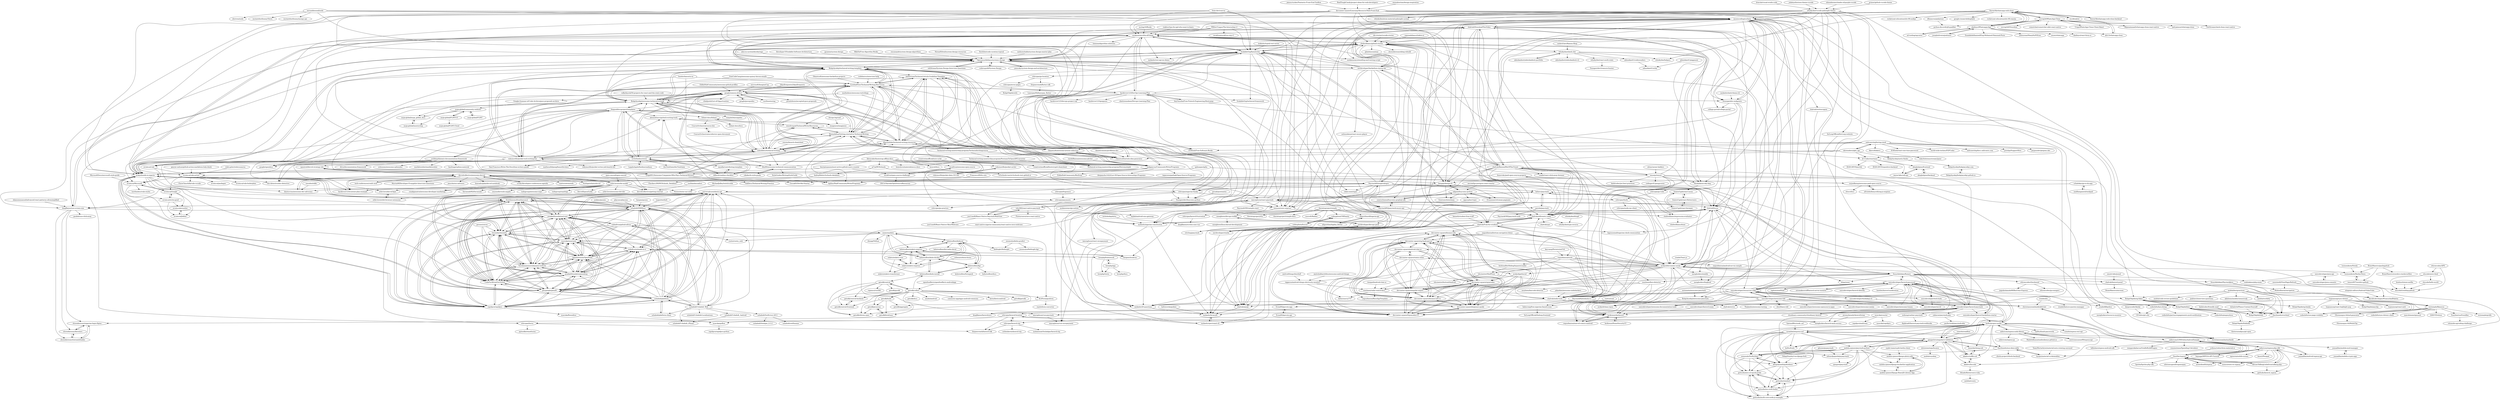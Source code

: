 digraph G {
"jolaleye/horizon-theme-vscode" -> "whizkydee/vscode-palenight-theme" ["e"=1]
"ms2ag16/Books" -> "oyekanmiayo/dsa-all-langs" ["e"=1]
"orbit-love/orbit-model" -> "devrelcollective/awesome-devrel"
"orbit-love/orbit-model" -> "npentrel/devrel-strategy-sbs"
"orbit-love/orbit-model" -> "orbit-love/devrel-kpis"
"orbit-love/orbit-model" -> "orbit-love/orbit-browser-extension"
"orbit-love/orbit-model" -> "dmitryvinn/awesome-dev-advocacy"
"orbit-love/orbit-model" -> "SavannahHQ/Savannah"
"orbit-love/orbit-model" -> "swyxio/devtools-angels" ["e"=1]
"orbit-love/orbit-model" -> "devrelcollective/getting-started"
"orbit-love/orbit-model" -> "todogroup/awesome-ospo" ["e"=1]
"orbit-love/orbit-model" -> "todogroup/ospology" ["e"=1]
"orbit-love/orbit-model" -> "DevrelSpace/Links"
"orbit-love/orbit-model" -> "ronakganatra/awesome-developer-marketing" ["e"=1]
"orbit-love/orbit-model" -> "orbit-love/awesome-dot-dev"
"orbit-love/orbit-model" -> "hacktivist123/content-plan-example"
"orbit-love/orbit-model" -> "Nexmo/enter-our-orbit"
"segunadebayo/chakra-ui" -> "chidiwilliams/github-stories" ["e"=1]
"imtumbleweed/node" -> "mykeels/20-questions"
"imtumbleweed/node" -> "electron/node" ["e"=1]
"imtumbleweed/node" -> "mutantdustbunny/Tetris"
"imtumbleweed/node" -> "anoniscoding/yorlang"
"imtumbleweed/node" -> "ScalableOrg/fintech-lite"
"imtumbleweed/node" -> "nerdeveloper/hackathon-starter-kit"
"imtumbleweed/node" -> "mutantdustbunny/mongo.api"
"shalvah/RemindMeOfThisTweet" -> "shalvah/DownloadThisVideo"
"shalvah/RemindMeOfThisTweet" -> "shalvah/oldtweets.today"
"shalvah/RemindMeOfThisTweet" -> "ooade/react-click-away-listener"
"shalvah/RemindMeOfThisTweet" -> "shalvah/indie-tools"
"shalvah/RemindMeOfThisTweet" -> "shalvah/aargh"
"shalvah/RemindMeOfThisTweet" -> "mykeels/ArraysJS"
"shalvah/RemindMeOfThisTweet" -> "tenseijs/tensei"
"shalvah/RemindMeOfThisTweet" -> "shalvah/burns"
"shalvah/RemindMeOfThisTweet" -> "chidiwilliams/github-stories"
"shalvah/RemindMeOfThisTweet" -> "mykeels/nigerian-constitution"
"shalvah/RemindMeOfThisTweet" -> "OpesanyaAdebayo/systems-design"
"shalvah/RemindMeOfThisTweet" -> "chidiwilliams/expression-evaluator"
"shalvah/RemindMeOfThisTweet" -> "nerdeveloper/hackathon-starter-kit"
"shalvah/RemindMeOfThisTweet" -> "mykeels/spectranet-cli"
"shalvah/RemindMeOfThisTweet" -> "codeshifu/lara-dotng"
"ushahidi/SMSSync" -> "frontlinesms/frontlinesms2"
"ushahidi/SMSSync" -> "praekeltfoundation/vumi"
"ushahidi/SMSSync" -> "rapidpro/rapidpro"
"ushahidi/SMSSync" -> "pluspeople/pesaPi"
"ushahidi/SMSSync" -> "chisimba/chisimba"
"ushahidi/SMSSync" -> "CodeForAfrica/GotToVote"
"ushahidi/SMSSync" -> "OpenInstitute/OpenDuka"
"ushahidi/SMSSync" -> "praekeltfoundation/junebug"
"ushahidi/SMSSync" -> "Yorubaname/yorubaname-website"
"ushahidi/SMSSync" -> "universalcore/elastic-git"
"ushahidi/SMSSync" -> "nyaruka/smartmin"
"ushahidi/SMSSync" -> "ushahidi/platform"
"ushahidi/SMSSync" -> "acekyd/made-in-nigeria"
"ushahidi/SMSSync" -> "ushahidi/Ushahidi_Web"
"ushahidi/SMSSync" -> "anjlab/android-sms-gateway"
"pluspeople/pesaPi" -> "chisimba/chisimba"
"pluspeople/pesaPi" -> "OpenInstitute/OpenDuka"
"pluspeople/pesaPi" -> "praekeltfoundation/junebug"
"pluspeople/pesaPi" -> "frontlinesms/frontlinesms2"
"pluspeople/pesaPi" -> "CodeForAfrica/GotToVote"
"pluspeople/pesaPi" -> "praekeltfoundation/vumi"
"pluspeople/pesaPi" -> "nyaruka/smartmin"
"pluspeople/pesaPi" -> "rapidpro/rapidpro"
"pluspeople/pesaPi" -> "universalcore/elastic-git"
"pluspeople/pesaPi" -> "Yorubaname/yorubaname-website"
"pluspeople/pesaPi" -> "ushahidi/SMSSync"
"pluspeople/pesaPi" -> "ushahidi/platform"
"pluspeople/pesaPi" -> "acekyd/made-in-nigeria"
"pluspeople/pesaPi" -> "codedivoire/made-in-ci"
"ichtrojan/laravel-location" -> "neoighodaro/laravel-early-access"
"ichtrojan/laravel-location" -> "thepeerstack/laravel-sdk"
"ichtrojan/laravel-location" -> "ichtrojan/laravel-otp"
"ichtrojan/laravel-location" -> "ichtrojan/horus"
"ushahidi/Ushahidi_Web" -> "ushahidi/Ushahidi_Android"
"ushahidi/Ushahidi_Web" -> "ushahidi/platform"
"ushahidi/Ushahidi_Web" -> "ushahidi/Swiftriver-2011"
"ushahidi/Ushahidi_Web" -> "codeafrica/github-africa"
"ushahidi/Ushahidi_Web" -> "ushahidi/Ushahidi_iPhone"
"ushahidi/Ushahidi_Web" -> "ushahidi/SMSSync"
"ushahidi/Ushahidi_Web" -> "ushahidi/platform-client"
"ushahidi/Ushahidi_Web" -> "praekeltfoundation/vumi"
"ushahidi/Ushahidi_Web" -> "ushahidi/Ushahidi-Localizations"
"ushahidi/Ushahidi_Web" -> "frontlinesms/frontlinesms2"
"ushahidi/Ushahidi_Web" -> "OpenInstitute/OpenDuka"
"reaktor/tips-for-ppl-who-want-to-learn" -> "oyekanmiayo/dsa-all-langs" ["e"=1]
"omniti-labs/jsend" -> "shalvah/laravel-jsend" ["e"=1]
"libracoder/bootstrap-offline-docs" -> "boiyelove/materializecss-docs"
"libracoder/bootstrap-offline-docs" -> "laravel/docs" ["e"=1]
"libracoder/bootstrap-offline-docs" -> "iamraphson/react-paystack"
"libracoder/bootstrap-offline-docs" -> "ja7ad/W3Schools"
"libracoder/bootstrap-offline-docs" -> "edwardpopoola/pypaystack"
"libracoder/bootstrap-offline-docs" -> "lauripiispanen/most-active-github-users-counter" ["e"=1]
"libracoder/bootstrap-offline-docs" -> "creativetimofficial/bootstrap4-cheatsheet"
"errata-ai/Google" -> "errata-ai/write-good"
"errata-ai/Google" -> "errata-ai/Joblint"
"errata-ai/Google" -> "errata-ai/proselint"
"errata-ai/Google" -> "errata-ai/Microsoft"
"jguamie/system-design" -> "OpesanyaAdebayo/systems-design" ["e"=1]
"RbkGh/Free-Algorithm-Books" -> "OpesanyaAdebayo/systems-design" ["e"=1]
"mykeels/nigerian-constitution" -> "mykeels/spectranet-cli"
"mykeels/nigerian-constitution" -> "mykeels/ArraysJS"
"mykeels/nigerian-constitution" -> "shalvah/oldtweets.today"
"ahmadawais/shades-of-purple-vscode" -> "whizkydee/vscode-palenight-theme" ["e"=1]
"ushahidi/Ushahidi_Android" -> "ushahidi/Ushahidi_iPhone"
"newtonmunene99/mpesa-api" -> "safaricom/mpesa-node-library"
"devcenter-square/Learning-Resource-Path-Front-End" -> "mykeels/20-questions"
"devcenter-square/Learning-Resource-Path-Front-End" -> "kingflamez/use-screen-size"
"devcenter-square/Learning-Resource-Path-Front-End" -> "unicodeveloper/resources-i-like"
"devcenter-square/Learning-Resource-Path-Front-End" -> "anoniscoding/yorlang"
"devcenter-square/Learning-Resource-Path-Front-End" -> "shalvah/indie-tools"
"devcenter-square/Learning-Resource-Path-Front-End" -> "Sholanke/no-dey-beg"
"devcenter-square/Learning-Resource-Path-Front-End" -> "chidiwilliams/github-stories"
"devcenter-square/Learning-Resource-Path-Front-End" -> "oyekanmiayo/dsa-all-langs"
"devcenter-square/Learning-Resource-Path-Front-End" -> "BolajiAyodeji/awesome-jamstack"
"devcenter-square/Learning-Resource-Path-Front-End" -> "mykeels/spectranet-cli"
"devcenter-square/Learning-Resource-Path-Front-End" -> "acekyd/made-in-nigeria"
"devcenter-square/Learning-Resource-Path-Front-End" -> "unicodeveloper/tech-hubs"
"madhanganesh/taskpad" -> "schadokar/go-to-do-app"
"whizkydee/dropd" -> "whizkydee/type-reverse"
"safaricom/mpesa-php-sdk" -> "SmoDav/mpesa"
"safaricom/mpesa-php-sdk" -> "AfricasTalkingLtd/africastalking-php"
"safaricom/mpesa-php-sdk" -> "gathuku/laravel_mpesa"
"safaricom/mpesa-php-sdk" -> "safaricom/LNMOnlineAndroidSample"
"safaricom/mpesa-php-sdk" -> "antarahealth/mpesa"
"safaricom/mpesa-php-sdk" -> "bnjunge/MPESA-API-Tutorial"
"safaricom/mpesa-php-sdk" -> "jumaallan/android-mpesa-api" ["e"=1]
"safaricom/mpesa-php-sdk" -> "agweria/mobile-money"
"safaricom/mpesa-php-sdk" -> "knox2/Pesapal"
"safaricom/mpesa-php-sdk" -> "osenco/osen-wc-mpesa"
"google/gsocguides" -> "google/season-of-docs" ["e"=1]
"praekeltfoundation/vumi" -> "frontlinesms/frontlinesms2"
"praekeltfoundation/vumi" -> "praekeltfoundation/junebug"
"praekeltfoundation/vumi" -> "chisimba/chisimba"
"praekeltfoundation/vumi" -> "pluspeople/pesaPi"
"praekeltfoundation/vumi" -> "rapidpro/rapidpro"
"praekeltfoundation/vumi" -> "OpenInstitute/OpenDuka"
"praekeltfoundation/vumi" -> "CodeForAfrica/GotToVote"
"praekeltfoundation/vumi" -> "nyaruka/smartmin"
"praekeltfoundation/vumi" -> "Yorubaname/yorubaname-website"
"praekeltfoundation/vumi" -> "universalcore/elastic-git"
"praekeltfoundation/vumi" -> "ushahidi/SMSSync"
"praekeltfoundation/vumi" -> "ushahidi/platform"
"praekeltfoundation/vumi" -> "codeafrica/github-africa"
"praekeltfoundation/vumi" -> "codedivoire/made-in-ci"
"getodk/central" -> "getodk/central-backend"
"getodk/central" -> "getodk/central-frontend"
"getodk/central" -> "getodk/pyodk"
"getodk/central" -> "ropensci/ruODK"
"getodk/central" -> "getodk/collect"
"getodk/central" -> "getodk/xforms-spec"
"automata/awesome-jamstack" -> "BolajiAyodeji/awesome-jamstack" ["e"=1]
"Seunope/aloc-endpoints" -> "shalvah/burns"
"Seunope/aloc-endpoints" -> "acekyd/devcenter-social"
"Seunope/aloc-endpoints" -> "college-portal/college-portal"
"Seunope/aloc-endpoints" -> "mykeels/nigerian-constitution"
"Seunope/aloc-endpoints" -> "anoniscoding/yorlang"
"BolajiAyodeji/netty-finder" -> "BolajiAyodeji/bolajiayodeji.com"
"aligorithm/allnigeria-api" -> "aligorithm/logdna_flutter"
"gaurav-nelson/github-action-markdown-link-check" -> "errata-ai/vale-action" ["e"=1]
"devrelcollective/awesome-devrel" -> "devrelcollective/getting-started"
"devrelcollective/awesome-devrel" -> "dmitryvinn/awesome-dev-advocacy"
"devrelcollective/awesome-devrel" -> "npentrel/devrel-strategy-sbs"
"devrelcollective/awesome-devrel" -> "orbit-love/orbit-model"
"devrelcollective/awesome-devrel" -> "TreciaKS/DevRel-Starter"
"devrelcollective/awesome-devrel" -> "ronakganatra/awesome-developer-marketing" ["e"=1]
"devrelcollective/awesome-devrel" -> "scraly/developers-conferences-agenda" ["e"=1]
"devrelcollective/awesome-devrel" -> "mattstratton/xela"
"devrelcollective/awesome-devrel" -> "orbit-love/devrel-kpis"
"devrelcollective/awesome-devrel" -> "Nutlope/whatisdevrel" ["e"=1]
"devrelcollective/awesome-devrel" -> "hacktivist123/content-plan-example"
"devrelcollective/awesome-devrel" -> "tech-conferences/confs.tech" ["e"=1]
"devrelcollective/awesome-devrel" -> "MurtzaM/Developer-Evangelist-Interview-Questions"
"devrelcollective/awesome-devrel" -> "jansche/oss-advisors"
"devrelcollective/awesome-devrel" -> "konradsopala/devrel-notebook"
"emmabostian/design-inspiration" -> "devcenter-square/Learning-Resource-Path-Front-End" ["e"=1]
"PaystackHQ/nigerialogos" -> "PaystackHQ/paystack-music-api"
"PaystackHQ/nigerialogos" -> "acekyd/made-in-nigeria"
"PaystackHQ/nigerialogos" -> "shalvah/oldtweets.today"
"PaystackHQ/nigerialogos" -> "unicodeveloper/tech-hubs"
"PaystackHQ/nigerialogos" -> "anoniscoding/yorlang"
"PaystackHQ/nigerialogos" -> "ichtrojan/nigerian-banks"
"PaystackHQ/nigerialogos" -> "shalvah/Free-for-students"
"PaystackHQ/nigerialogos" -> "shalvah/burns"
"PaystackHQ/nigerialogos" -> "kingflamez/use-screen-size"
"PaystackHQ/nigerialogos" -> "iamraphson/vue-ravepayment"
"PaystackHQ/nigerialogos" -> "ScalableOrg/fintech-lite"
"PaystackHQ/nigerialogos" -> "acekyd/devcenter-social"
"PaystackHQ/nigerialogos" -> "chidiwilliams/github-stories"
"PaystackHQ/nigerialogos" -> "token-mint/ngnt"
"PaystackHQ/nigerialogos" -> "kehers/paystack"
"ErxiaHQ/govote-app" -> "ErxiaHQ/govote-api"
"BolajiOlajide/ng-faker" -> "BolajiOlajide/koii"
"BolajiOlajide/ng-faker" -> "BolajiOlajide/folly"
"BolajiOlajide/ng-faker" -> "thechinedu/overhaul"
"BolajiOlajide/ng-faker" -> "BolajiOlajide/ng-banks"
"mykeels/slack-theme-cli" -> "Seunope/aloc-endpoints" ["e"=1]
"BolajiOlajide/koii" -> "BolajiOlajide/folabelle"
"BolajiOlajide/koii" -> "thechinedu/overhaul"
"BolajiOlajide/koii" -> "BolajiOlajide/folly"
"BolajiOlajide/koii" -> "BolajiOlajide/ng-faker"
"BolajiOlajide/koii" -> "codeshifu/pingmydyno"
"schadokar/go-to-do-app" -> "madhanganesh/taskpad"
"schadokar/go-to-do-app" -> "ichtrojan/go-todo"
"kofoworola/godate" -> "mykeels/ArraysJS"
"osenco/osen-wc-mpesa" -> "SmoDav/mpesa"
"shalvah/DownloadThisVideo" -> "shalvah/RemindMeOfThisTweet"
"shalvah/DownloadThisVideo" -> "shalvah/oldtweets.today"
"shalvah/DownloadThisVideo" -> "shalvah/indie-tools"
"shalvah/DownloadThisVideo" -> "shalvah/burns"
"shalvah/DownloadThisVideo" -> "anoniscoding/yorlang"
"shalvah/DownloadThisVideo" -> "acekyd/devcenter-social"
"shalvah/DownloadThisVideo" -> "nerdeveloper/hackathon-starter-kit"
"shalvah/DownloadThisVideo" -> "acekyd/made-in-nigeria"
"shalvah/DownloadThisVideo" -> "oyekanmiayo/dsa-all-langs"
"shalvah/DownloadThisVideo" -> "tiemma/sonic-express"
"shalvah/DownloadThisVideo" -> "OpesanyaAdebayo/systems-design"
"shalvah/DownloadThisVideo" -> "shalvah/twittersignin"
"shalvah/DownloadThisVideo" -> "shalvah/aargh"
"shalvah/DownloadThisVideo" -> "shalvah/Free-for-students"
"shalvah/DownloadThisVideo" -> "Seunope/aloc-endpoints"
"shalvah/indie-tools" -> "shalvah/Free-for-students"
"shalvah/indie-tools" -> "shalvah/oldtweets.today"
"shalvah/indie-tools" -> "shalvah/aargh"
"shalvah/indie-tools" -> "shalvah/burns"
"shalvah/indie-tools" -> "shalvah/strive"
"shalvah/indie-tools" -> "ireade/kfbpolice"
"shalvah/indie-tools" -> "mykeels/20-questions"
"shalvah/indie-tools" -> "shalvah/DownloadThisVideo"
"errata-ai/Microsoft" -> "errata-ai/Google"
"errata-ai/Microsoft" -> "errata-ai/write-good"
"errata-ai/Microsoft" -> "testthedocs/vale-styles"
"docops-hq/conf" -> "imagineui/imagineui" ["e"=1]
"AndrejWeb/w3schools-database" -> "Checkers300/W3Schools_Database"
"whizkydee/olaolu.dev" -> "chidiwilliams/github-stories"
"whizkydee/olaolu.dev" -> "adenekan41/codewonders"
"whizkydee/olaolu.dev" -> "whizkydee/react-multi-state"
"whizkydee/olaolu.dev" -> "Sholanke/no-dey-beg"
"whizkydee/olaolu.dev" -> "adeolaadeoti/adeolaadeoti-v2" ["e"=1]
"whizkydee/olaolu.dev" -> "mykeels/20-questions"
"whizkydee/olaolu.dev" -> "whizkydee/helpers"
"whizkydee/olaolu.dev" -> "adeolaadeoti/adeolaadeoti-portfolio" ["e"=1]
"whizkydee/olaolu.dev" -> "acekyd/devcenter-social"
"pariola/paystack" -> "kehers/paystack"
"pariola/paystack" -> "PaystackOSS/paystack-node"
"safaricom/mpesa-node-library" -> "newtonmunene99/mpesa-api"
"safaricom/mpesa-node-library" -> "kn9ts/project-mulla"
"safaricom/mpesa-node-library" -> "safaricom/LNMOnlineAndroidSample"
"safaricom/mpesa-node-library" -> "safaricom/mpesa-py"
"safaricom/mpesa-node-library" -> "MadeInKenya/madeinkenya.github.io" ["e"=1]
"npentrel/devrel-strategy-sbs" -> "devrelcollective/awesome-devrel"
"npentrel/devrel-strategy-sbs" -> "devrelcollective/getting-started"
"aesrael/go-postgres-react-starter" -> "edgeee/buycoins-python" ["e"=1]
"onaio/onadata" -> "kobotoolbox/kobocat"
"onaio/onadata" -> "kobotoolbox/enketo-express"
"onaio/onadata" -> "kobotoolbox/kobo-docker"
"onaio/onadata" -> "rootio/rootio_web"
"onaio/onadata" -> "XLSForm/pyxform"
"onaio/onadata" -> "enketo/enketo-express"
"onaio/onadata" -> "nyaruka/smartmin"
"onaio/onadata" -> "codeafrica/github-africa"
"onaio/onadata" -> "dimagi/Vellum"
"alexandrascript/tech-writing-tools" -> "wise4rmgod/TechnicalWriterResources"
"CourseOrchestra/course-doc" -> "CourseOrchestra/asciidoctor-open-document"
"MicrosoftDocs/microsoft-style-guide" -> "errata-ai/Microsoft"
"jumaallan/android-mpesa-api" -> "safaricom/LNMOnlineAndroidSample" ["e"=1]
"antarahealth/mpesa" -> "SmoDav/mpesa"
"sid24rane/System-Design-Interview-Questions" -> "OpesanyaAdebayo/systems-design" ["e"=1]
"luqmanoop/sync-dotenv" -> "wiztemple/flamesui"
"luqmanoop/sync-dotenv" -> "codeshifu/lara-dotng"
"luqmanoop/sync-dotenv" -> "codeshifu/use-page-visibility"
"luqmanoop/sync-dotenv" -> "BolajiOlajide/payslip"
"luqmanoop/sync-dotenv" -> "luqmanoop/react-mitt"
"luqmanoop/sync-dotenv" -> "BolajiOlajide/folly"
"luqmanoop/sync-dotenv" -> "Oluwasegun-AA/md-generator"
"luqmanoop/sync-dotenv" -> "luqmanoop/react-highlight-pop"
"nicholaskajoh/ivy" -> "mykeels/nigerian-constitution" ["e"=1]
"kobotoolbox/kobo-install" -> "kobotoolbox/kobo-docker"
"kobotoolbox/kobo-install" -> "kobotoolbox/kpi"
"kobotoolbox/kobo-install" -> "kobotoolbox/kobocat"
"kobotoolbox/kobo-install" -> "getodk/central"
"nyaruka/smartmin" -> "praekeltfoundation/junebug"
"nyaruka/smartmin" -> "universalcore/elastic-git"
"nyaruka/smartmin" -> "chisimba/chisimba"
"nyaruka/smartmin" -> "OpenInstitute/OpenDuka"
"nyaruka/smartmin" -> "Yorubaname/yorubaname-website"
"nyaruka/smartmin" -> "CodeForAfrica/GotToVote"
"nyaruka/smartmin" -> "frontlinesms/frontlinesms2"
"nyaruka/smartmin" -> "praekeltfoundation/vumi"
"nyaruka/smartmin" -> "pluspeople/pesaPi"
"nyaruka/smartmin" -> "codedivoire/made-in-ci"
"nyaruka/smartmin" -> "rapidpro/rapidpro"
"enketo/enketo-core" -> "enketo/enketo-transformer"
"enketo/enketo-core" -> "enketo/enketo-express"
"moja-global/FLINT" -> "moja-global/community-website"
"imagineui/imagineui" -> "foliant-docs/foliant"
"errata-ai/write-good" -> "errata-ai/Joblint"
"errata-ai/write-good" -> "errata-ai/proselint"
"errata-ai/write-good" -> "errata-ai/Google"
"jeremykenedy/laravel2step" -> "neoighodaro/laravel-early-access" ["e"=1]
"jamesctucker/Fantastic-Front-End-Toolbox" -> "devcenter-square/Learning-Resource-Path-Front-End" ["e"=1]
"anoniscoding/yorlang" -> "acekyd/devcenter-social"
"anoniscoding/yorlang" -> "acekyd/made-in-nigeria"
"anoniscoding/yorlang" -> "shalvah/oldtweets.today"
"anoniscoding/yorlang" -> "mykeels/nigerian-constitution"
"anoniscoding/yorlang" -> "shalvah/DownloadThisVideo"
"anoniscoding/yorlang" -> "Seunope/aloc-endpoints"
"anoniscoding/yorlang" -> "shalvah/aargh"
"anoniscoding/yorlang" -> "shalvah/indie-tools"
"anoniscoding/yorlang" -> "unicodeveloper/resources-i-like"
"anoniscoding/yorlang" -> "BolajiOlajide/ng-faker"
"anoniscoding/yorlang" -> "BolajiOlajide/koii"
"anoniscoding/yorlang" -> "PaystackHQ/nigerialogos"
"anoniscoding/yorlang" -> "thechinedu/overhaul"
"anoniscoding/yorlang" -> "college-portal/college-portal"
"anoniscoding/yorlang" -> "tiemma/sonic-express"
"enketo/enketo-express" -> "kobotoolbox/enketo-express"
"enketo/enketo-express" -> "enketo/enketo-core"
"enketo/enketo-express" -> "enketo/enketo-transformer"
"enketo/enketo-express" -> "kobotoolbox/kobocat"
"shalvah/oldtweets.today" -> "shalvah/burns"
"shalvah/oldtweets.today" -> "whizkydee/type-reverse"
"shalvah/oldtweets.today" -> "mykeels/nigerian-constitution"
"shalvah/oldtweets.today" -> "shalvah/Free-for-students"
"shalvah/oldtweets.today" -> "mykeels/ArraysJS"
"shalvah/oldtweets.today" -> "shalvah/ype"
"theratioproject/simple" -> "theratioproject/rfcs"
"theratioproject/simple" -> "theratioproject/simple-docs"
"theratioproject/simple" -> "codesplinta/URISanity"
"theratioproject/simple" -> "aligorithm/allnigeria-api"
"theratioproject/simple" -> "codesplinta/busser"
"theratioproject/simple" -> "shalvah/oldtweets.today"
"theratioproject/simple" -> "isocroft/Radixx"
"ashinzekene/react-music-player" -> "shalvah/aargh"
"iamraphson/vue-paystack" -> "iamraphson/vue-ravepayment"
"BolajiOlajide/folabelle" -> "BolajiOlajide/koii"
"BolajiOlajide/folabelle" -> "theterminalguy/git-open"
"mykeels/20-questions" -> "mykeels/ArraysJS"
"shalvah/burns" -> "shalvah/oldtweets.today"
"shalvah/burns" -> "shalvah/aargh"
"shalvah/burns" -> "idoqo/waec"
"shalvah/burns" -> "neoighodaro/nimble"
"shalvah/burns" -> "larikraun/slackword"
"mykeels/spectranet-cli" -> "mykeels/ArraysJS"
"kobotoolbox/enketo-express" -> "enketo/enketo-express"
"kobotoolbox/enketo-express" -> "kobotoolbox/kobocat"
"kobotoolbox/enketo-express" -> "kobotoolbox/kobo-docker"
"kobotoolbox/enketo-express" -> "enketo/enketo-core"
"kobotoolbox/enketo-express" -> "kobotoolbox/kpi"
"bowphp/framework" -> "bowphp/app"
"bowphp/framework" -> "bowphp/tintin"
"bowphp/framework" -> "codedivoire/made-in-ci"
"ErxiaHQ/govote-api" -> "ErxiaHQ/govote-app"
"bahdcoder/friendly-mail" -> "BolajiOlajide/folly"
"kobotoolbox/kobocat" -> "kobotoolbox/kobo-docker"
"kobotoolbox/kobocat" -> "kobotoolbox/enketo-express"
"kobotoolbox/kobocat" -> "kobotoolbox/kpi"
"kobotoolbox/kobocat" -> "onaio/onadata"
"kobotoolbox/kobocat" -> "fieldsight/fieldsight"
"kobotoolbox/kobocat" -> "kobotoolbox/dist-kobo-devel"
"codedivoire/made-in-ci" -> "beopencloud/cno"
"codedivoire/made-in-ci" -> "bowphp/framework"
"codedivoire/made-in-ci" -> "universalcore/elastic-git"
"codedivoire/made-in-ci" -> "praekeltfoundation/junebug"
"codedivoire/made-in-ci" -> "nyaruka/smartmin"
"codedivoire/made-in-ci" -> "OpenInstitute/OpenDuka"
"safaricom/LNMOnlineAndroidSample" -> "bdhobare/mpesa-android-sdk"
"safaricom/LNMOnlineAndroidSample" -> "jumaallan/android-mpesa-api" ["e"=1]
"safaricom/LNMOnlineAndroidSample" -> "safaricom/mpesa-php-sdk"
"safaricom/LNMOnlineAndroidSample" -> "SmoDav/mpesa"
"safaricom/LNMOnlineAndroidSample" -> "jumaallan/andela-med-manager"
"safaricom/LNMOnlineAndroidSample" -> "wangerekaharun/GradleBuildPlugins" ["e"=1]
"safaricom/LNMOnlineAndroidSample" -> "ronnieotieno/Spending-Calculator"
"getodk/central-frontend" -> "getodk/central-backend"
"neoighodaro/laravel-early-access" -> "ichtrojan/laravel-location"
"getodk/central-backend" -> "getodk/central-frontend"
"kingflamez/laravelrave" -> "unicodeveloper/laravel-paystack" ["e"=1]
"kingflamez/laravelrave" -> "oluwadareseyi/nigerian-logos-figma" ["e"=1]
"gbozee/pypaystack" -> "edwardpopoola/pypaystack"
"BolajiOlajide/ng-banks" -> "codeshifu/use-page-visibility"
"wiztemple/flamesui" -> "codeshifu/use-page-visibility"
"wiztemple/flamesui" -> "Oluwasegun-AA/md-generator"
"wiztemple/flamesui" -> "Eazybee/useFormBee"
"wiztemple/flamesui" -> "wiztemple/gridly"
"wiztemple/flamesui" -> "codeshifu/sync-dotenv-slack"
"wiztemple/flamesui" -> "marcdomain/ignoreit"
"wiztemple/flamesui" -> "IAMOTZ/whois"
"iamraphson/react-ravepayment" -> "iamraphson/vue-ravepayment"
"webong/cashier-paystack" -> "digikraaft/laravel-paystack-webhooks"
"jumaallan/andela-crypto-app" -> "jumaallan/andela-med-manager"
"jumaallan/andela-med-manager" -> "jumaallan/andela-crypto-app"
"shalvah/aargh" -> "shalvah/burns"
"shalvah/aargh" -> "mykeels/ArraysJS"
"stitchng/paystack" -> "codesplinta/URISanity"
"bowphp/app" -> "bowphp/framework"
"bowphp/app" -> "bowphp/tintin"
"bowphp/app" -> "bowphp/docs"
"BolajiAyodeji/bolajiayodeji.github.io" -> "BolajiAyodeji/bolajiayodeji.com"
"BolajiAyodeji/bolajiayodeji.com" -> "BolajiAyodeji/bolajiayodeji.github.io"
"errata-ai/proselint" -> "errata-ai/Joblint"
"errata-ai/Joblint" -> "errata-ai/proselint"
"BolajiAyodeji/awesome-technical-writing" -> "BolajiAyodeji/technical-writing-template"
"BolajiAyodeji/awesome-technical-writing" -> "CynthiaPeter/Technical-Writing-Resources"
"BolajiAyodeji/awesome-technical-writing" -> "sixhobbits/technical-writing"
"BolajiAyodeji/awesome-technical-writing" -> "malgamves/CommunityWriterPrograms"
"BolajiAyodeji/awesome-technical-writing" -> "Bennykillua/Getting-started-in-Technical-Writing"
"BolajiAyodeji/awesome-technical-writing" -> "dharmelolar/technical-writing-resources"
"BolajiAyodeji/awesome-technical-writing" -> "rubymorillo/pocket-tech-writing-list"
"BolajiAyodeji/awesome-technical-writing" -> "google/season-of-docs"
"BolajiAyodeji/awesome-technical-writing" -> "tyaga001/Awesome-Companies-Who-Pays-Technical-Writers"
"BolajiAyodeji/awesome-technical-writing" -> "acekyd/made-in-nigeria"
"BolajiAyodeji/awesome-technical-writing" -> "OpesanyaAdebayo/systems-design"
"BolajiAyodeji/awesome-technical-writing" -> "iamfortune/Technical-Article-Guideline-Template"
"BolajiAyodeji/awesome-technical-writing" -> "lilin90/awesome-technical-communication"
"BolajiAyodeji/awesome-technical-writing" -> "thegooddocsproject/templates"
"BolajiAyodeji/awesome-technical-writing" -> "oyekanmiayo/dsa-all-langs"
"resumejob/system-design-algorithms" -> "OpesanyaAdebayo/systems-design" ["e"=1]
"ohansemmanuel/advanced-react-patterns-ultrasimplified" -> "kingflamez/use-screen-size" ["e"=1]
"malgamves/CommunityWriterPrograms" -> "CynthiaPeter/Technical-Writing-Resources"
"malgamves/CommunityWriterPrograms" -> "BolajiAyodeji/awesome-technical-writing"
"malgamves/CommunityWriterPrograms" -> "BolajiAyodeji/technical-writing-template"
"malgamves/CommunityWriterPrograms" -> "rubymorillo/pocket-tech-writing-list"
"malgamves/CommunityWriterPrograms" -> "tigthor/PaidCommunityWriterPrograms"
"malgamves/CommunityWriterPrograms" -> "sixhobbits/technical-writing"
"malgamves/CommunityWriterPrograms" -> "Bennykillua/Getting-started-in-Technical-Writing"
"malgamves/CommunityWriterPrograms" -> "google/season-of-docs"
"malgamves/CommunityWriterPrograms" -> "iamfortune/Technical-Article-Guideline-Template"
"malgamves/CommunityWriterPrograms" -> "acekyd/made-in-nigeria"
"malgamves/CommunityWriterPrograms" -> "dharmelolar/technical-writing-resources"
"malgamves/CommunityWriterPrograms" -> "deepanshu1422/List-Of-Open-Source-Internships-Programs" ["e"=1]
"malgamves/CommunityWriterPrograms" -> "tapaswenipathak/Open-Source-Programs" ["e"=1]
"malgamves/CommunityWriterPrograms" -> "EddieHubCommunity/BioDrop" ["e"=1]
"malgamves/CommunityWriterPrograms" -> "tyaga001/Awesome-Companies-Who-Pays-Technical-Writers"
"rapidpro/rapidpro" -> "frontlinesms/frontlinesms2"
"rapidpro/rapidpro" -> "praekeltfoundation/vumi"
"rapidpro/rapidpro" -> "chisimba/chisimba"
"rapidpro/rapidpro" -> "pluspeople/pesaPi"
"rapidpro/rapidpro" -> "CodeForAfrica/GotToVote"
"rapidpro/rapidpro" -> "praekeltfoundation/junebug"
"rapidpro/rapidpro" -> "OpenInstitute/OpenDuka"
"rapidpro/rapidpro" -> "ushahidi/SMSSync"
"rapidpro/rapidpro" -> "universalcore/elastic-git"
"rapidpro/rapidpro" -> "Yorubaname/yorubaname-website"
"rapidpro/rapidpro" -> "nyaruka/smartmin"
"rapidpro/rapidpro" -> "ushahidi/platform"
"rapidpro/rapidpro" -> "acekyd/made-in-nigeria"
"rapidpro/rapidpro" -> "nyaruka/floweditor"
"rapidpro/rapidpro" -> "codedivoire/made-in-ci"
"codersguild/System-Design" -> "OpesanyaAdebayo/systems-design" ["e"=1]
"EddieHubCommunity/awesome-github-profiles" -> "google/season-of-docs" ["e"=1]
"swyxio/launch-cheatsheet" -> "sixhobbits/technical-writing" ["e"=1]
"NirmalSilwal/system-design-resources" -> "OpesanyaAdebayo/systems-design" ["e"=1]
"thegooddocsproject/templates" -> "writethedocs/www"
"thegooddocsproject/templates" -> "sixhobbits/technical-writing"
"thegooddocsproject/templates" -> "San-Francisco-Write-The-Docs/lone-writers-guide"
"thegooddocsproject/templates" -> "alexandrascript/tech-writing-tools"
"thegooddocsproject/templates" -> "BolajiAyodeji/awesome-technical-writing"
"thegooddocsproject/templates" -> "google/season-of-docs"
"thegooddocsproject/templates" -> "ddbeck/readme-checklist"
"thegooddocsproject/templates" -> "google/opendocs"
"thegooddocsproject/templates" -> "tomjoht/learnapidoc"
"thegooddocsproject/templates" -> "errata-ai/vale-action"
"thegooddocsproject/templates" -> "evildmp/diataxis-documentation-framework"
"thegooddocsproject/templates" -> "foliant-docs/foliant"
"thegooddocsproject/templates" -> "errata-ai/vale" ["e"=1]
"thegooddocsproject/templates" -> "rubymorillo/pocket-tech-writing-list"
"thegooddocsproject/templates" -> "errata-ai/Microsoft"
"primer/github-vscode-theme" -> "whizkydee/vscode-palenight-theme" ["e"=1]
"ichtrojan/laravel-otp" -> "ichtrojan/laravel-location"
"ichtrojan/laravel-otp" -> "mohammad-fouladgar/laravel-otp" ["e"=1]
"ichtrojan/laravel-otp" -> "erdemkeren/laravel-otp"
"ichtrojan/laravel-otp" -> "thepeerstack/laravel-sdk"
"puncsky/system-design-and-architecture" -> "OpesanyaAdebayo/systems-design" ["e"=1]
"OptimalBits/node_acl" -> "nyambati/express-acl" ["e"=1]
"RealToughCandy/project-ideas-for-web-developers" -> "devcenter-square/Learning-Resource-Path-Front-End" ["e"=1]
"XLSForm/pyxform" -> "getodk/xforms-spec"
"XLSForm/pyxform" -> "wq/xlsform-converter"
"BolajiAyodeji/technical-writing-template" -> "BolajiAyodeji/awesome-technical-writing"
"BolajiAyodeji/technical-writing-template" -> "Bennykillua/Getting-started-in-Technical-Writing"
"BolajiAyodeji/technical-writing-template" -> "CynthiaPeter/Technical-Writing-Resources"
"BolajiAyodeji/technical-writing-template" -> "dharmelolar/technical-writing-resources"
"BolajiAyodeji/technical-writing-template" -> "sixhobbits/technical-writing"
"BolajiAyodeji/technical-writing-template" -> "rubymorillo/pocket-tech-writing-list"
"BolajiAyodeji/technical-writing-template" -> "chidiwilliams/github-stories"
"BolajiAyodeji/technical-writing-template" -> "oyekanmiayo/dsa-all-langs"
"BolajiAyodeji/technical-writing-template" -> "malgamves/CommunityWriterPrograms"
"BolajiAyodeji/technical-writing-template" -> "hacktivist123/content-plan-example"
"BolajiAyodeji/technical-writing-template" -> "OpesanyaAdebayo/systems-design"
"BolajiAyodeji/technical-writing-template" -> "ichtrojan/nigerian-banks"
"BolajiAyodeji/technical-writing-template" -> "acekyd/made-in-nigeria"
"BolajiAyodeji/technical-writing-template" -> "iamfortune/Technical-Article-Guideline-Template"
"BolajiAyodeji/technical-writing-template" -> "ScalableOrg/fintech-lite"
"fterh/leetcode-curation-topical" -> "OpesanyaAdebayo/systems-design" ["e"=1]
"OpesanyaAdebayo/systems-design" -> "ScalableOrg/fintech-lite"
"OpesanyaAdebayo/systems-design" -> "oyekanmiayo/dsa-all-langs"
"OpesanyaAdebayo/systems-design" -> "sid24rane/System-Design-Interview-Questions" ["e"=1]
"OpesanyaAdebayo/systems-design" -> "acekyd/made-in-nigeria"
"OpesanyaAdebayo/systems-design" -> "chidiwilliams/github-stories"
"OpesanyaAdebayo/systems-design" -> "codersguild/System-Design" ["e"=1]
"OpesanyaAdebayo/systems-design" -> "tiemma/sonic-express"
"OpesanyaAdebayo/systems-design" -> "shalvah/indie-tools"
"OpesanyaAdebayo/systems-design" -> "nerdeveloper/hackathon-starter-kit"
"OpesanyaAdebayo/systems-design" -> "mykeels/20-questions"
"OpesanyaAdebayo/systems-design" -> "shalvah/DownloadThisVideo"
"OpesanyaAdebayo/systems-design" -> "BolajiAyodeji/technical-writing-template"
"OpesanyaAdebayo/systems-design" -> "unicodeveloper/resources-i-like"
"OpesanyaAdebayo/systems-design" -> "puncsky/system-design-and-architecture" ["e"=1]
"OpesanyaAdebayo/systems-design" -> "PaystackHQ/paystack-music-api"
"adeolaadeoti/adeolaadeoti-portfolio" -> "whizkydee/olaolu.dev" ["e"=1]
"andela/bestpractices" -> "andela/code-review-guidelines"
"andela/bestpractices" -> "jmkitavi/interview-questions"
"andela/bestpractices" -> "wiztemple/flamesui"
"andela/bestpractices" -> "BolajiOlajide/folly"
"andela/bestpractices" -> "akhilome/andela-homestudy"
"andela/bestpractices" -> "andela/workdey"
"andela/bestpractices" -> "thechinedu/overhaul"
"andela/bestpractices" -> "BolajiOlajide/ng-faker"
"mohsenshafiei/system-design-master-plan" -> "OpesanyaAdebayo/systems-design" ["e"=1]
"orbeon/orbeon-forms" -> "enketo/enketo-express" ["e"=1]
"ichtrojan/fragrance" -> "ichtrojan/payments"
"yuvraj24/WhatsApp-Clone" -> "alii13/whatsapp-clone"
"yuvraj24/WhatsApp-Clone" -> "filipenatanael/whatsapp-clone-react-native" ["e"=1]
"yuvraj24/WhatsApp-Clone" -> "joel-jaimon/whatsapp-clone"
"yuvraj24/WhatsApp-Clone" -> "aladinyo/WhatsappyApp"
"yuvraj24/WhatsApp-Clone" -> "KarenOk/whatsapp-web-clone"
"yuvraj24/WhatsApp-Clone" -> "GetStream/slack-clone-react-native" ["e"=1]
"yuvraj24/WhatsApp-Clone" -> "yuvraj24/EStoreline"
"yuvraj24/WhatsApp-Clone" -> "cometchat/cometchat-uikit-react-native" ["e"=1]
"yuvraj24/WhatsApp-Clone" -> "Urigo/WhatsApp-Clone-Client-React" ["e"=1]
"universalcore/elastic-git" -> "praekeltfoundation/junebug"
"universalcore/elastic-git" -> "OpenInstitute/OpenDuka"
"universalcore/elastic-git" -> "nyaruka/smartmin"
"universalcore/elastic-git" -> "chisimba/chisimba"
"universalcore/elastic-git" -> "CodeForAfrica/GotToVote"
"universalcore/elastic-git" -> "Yorubaname/yorubaname-website"
"universalcore/elastic-git" -> "frontlinesms/frontlinesms2"
"universalcore/elastic-git" -> "codedivoire/made-in-ci"
"universalcore/elastic-git" -> "praekeltfoundation/vumi"
"universalcore/elastic-git" -> "pluspeople/pesaPi"
"universalcore/elastic-git" -> "beopencloud/cno"
"colbyfayock/50-projects-for-react-and-the-static-web" -> "BolajiAyodeji/awesome-technical-writing" ["e"=1]
"yikeke/zh-style-guide" -> "lilin90/awesome-technical-communication" ["e"=1]
"haxpax/gosms" -> "ushahidi/SMSSync" ["e"=1]
"errata-ai/vale-action" -> "errata-ai/Microsoft"
"errata-ai/vale-action" -> "errata-ai/Google"
"errata-ai/vale-action" -> "errata-ai/vale-boilerplate"
"errata-ai/vale-action" -> "ChrisChinchilla/vale-vscode"
"errata-ai/vale-action" -> "doc-detective/doc-detective"
"errata-ai/vale-action" -> "errata-ai/packages"
"rubymorillo/pocket-tech-writing-list" -> "sixhobbits/technical-writing"
"rubymorillo/pocket-tech-writing-list" -> "BolajiAyodeji/technical-writing-template"
"rubymorillo/pocket-tech-writing-list" -> "BolajiAyodeji/awesome-technical-writing"
"rubymorillo/pocket-tech-writing-list" -> "dharmelolar/technical-writing-resources"
"rubymorillo/pocket-tech-writing-list" -> "CynthiaPeter/Technical-Writing-Resources"
"rubymorillo/pocket-tech-writing-list" -> "malgamves/CommunityWriterPrograms"
"rubymorillo/pocket-tech-writing-list" -> "hacktivist123/content-plan-example"
"rubymorillo/pocket-tech-writing-list" -> "Bennykillua/Getting-started-in-Technical-Writing"
"rubymorillo/pocket-tech-writing-list" -> "rubymorillo/pocket-writer-job-boards-list"
"rubymorillo/pocket-tech-writing-list" -> "rubymorillo/pocket-ux-list"
"rubymorillo/pocket-tech-writing-list" -> "alexandrascript/tech-writing-tools"
"rubymorillo/pocket-tech-writing-list" -> "OpesanyaAdebayo/systems-design"
"rubymorillo/pocket-tech-writing-list" -> "oyekanmiayo/dsa-all-langs"
"rubymorillo/pocket-tech-writing-list" -> "npentrel/devrel-strategy-sbs"
"rubymorillo/pocket-tech-writing-list" -> "dmitryvinn/awesome-dev-advocacy"
"lilin90/awesome-technical-communication" -> "Bennykillua/Getting-started-in-Technical-Writing"
"lilin90/awesome-technical-communication" -> "yikeke/zh-style-guide" ["e"=1]
"lilin90/awesome-technical-communication" -> "alexandrascript/tech-writing-tools"
"lilin90/awesome-technical-communication" -> "StyleGuides/WritingStyleGuide"
"lilin90/awesome-technical-communication" -> "dharmelolar/technical-writing-resources"
"gwuah/postmates" -> "Youngestdev/buycoins-python" ["e"=1]
"oscafrica/awesome-open-source" -> "oscafrica/open-source-challenge"
"ichtrojan/go-todo" -> "ichtrojan/thoth"
"cloudinary-community/cloudinary-laravel" -> "unicodeveloper/laravel-paystack" ["e"=1]
"cassidoo/talks" -> "dmitryvinn/awesome-dev-advocacy" ["e"=1]
"rubymorillo/pocket-ux-list" -> "rubymorillo/pocket-data-101-list"
"makinhs/toptal-rest-series" -> "ScalableOrg/fintech-lite" ["e"=1]
"nerdeveloper/hackathon-starter-kit" -> "nerdeveloper/devops-pack"
"nerdeveloper/hackathon-starter-kit" -> "nerdeveloper/stacks"
"nerdeveloper/hackathon-starter-kit" -> "chidiwilliams/github-stories"
"nerdeveloper/hackathon-starter-kit" -> "shalvah/oldtweets.today"
"nerdeveloper/hackathon-starter-kit" -> "oyekanmiayo/dsa-all-langs"
"nerdeveloper/hackathon-starter-kit" -> "shalvah/DownloadThisVideo"
"nerdeveloper/hackathon-starter-kit" -> "OpesanyaAdebayo/systems-design"
"nerdeveloper/hackathon-starter-kit" -> "ScalableOrg/fintech-lite"
"nerdeveloper/hackathon-starter-kit" -> "ichtrojan/go-location"
"nerdeveloper/hackathon-starter-kit" -> "tiemma/sonic-express"
"nerdeveloper/hackathon-starter-kit" -> "ashinzekene/react-music-player"
"nerdeveloper/hackathon-starter-kit" -> "shalvah/RemindMeOfThisTweet"
"alii13/whatsapp-clone" -> "yuvraj24/WhatsApp-Clone"
"SomtoUgeh/react-flutterwave" -> "SomtoUgeh/react-korapay"
"SomtoUgeh/react-flutterwave" -> "SomtoUgeh/react-mono"
"evildmp/diataxis-documentation-framework" -> "errata-ai/vale-action"
"evildmp/diataxis-documentation-framework" -> "divio/documentation-framework"
"evildmp/diataxis-documentation-framework" -> "doc-detective/doc-detective"
"evildmp/diataxis-documentation-framework" -> "yoloseem/awesome-sphinxdoc" ["e"=1]
"evildmp/diataxis-documentation-framework" -> "thegooddocsproject/templates"
"evildmp/diataxis-documentation-framework" -> "errata-ai/vale" ["e"=1]
"evildmp/diataxis-documentation-framework" -> "markdownlint/markdownlint" ["e"=1]
"evildmp/diataxis-documentation-framework" -> "bashtage/sphinx-material" ["e"=1]
"tenseijs/tensei" -> "ScalableOrg/fintech-lite"
"tenseijs/tensei" -> "Sholanke/no-dey-beg"
"tenseijs/tensei" -> "bahdcoder/jwt-best-practices"
"tenseijs/tensei" -> "chidiwilliams/github-stories"
"tenseijs/tensei" -> "shalvah/RemindMeOfThisTweet"
"tenseijs/tensei" -> "BolajiOlajide/koii"
"tenseijs/tensei" -> "codinger41/pengscores"
"tenseijs/tensei" -> "chidiwilliams/expression-evaluator"
"tenseijs/tensei" -> "codeshifu/use-page-visibility"
"tenseijs/tensei" -> "bangajs/banga-cli"
"tenseijs/tensei" -> "shalvah/indie-tools"
"rohit-gohri/redocusaurus" -> "errata-ai/vale-action" ["e"=1]
"orbit-love/orbit-browser-extension" -> "orbit-love/devrel-kpis"
"BolajiAyodeji/awesome-jamstack" -> "acekyd/clean-repos"
"nkowaokwu/igbo_api" -> "bangajs/banga-cli"
"nkowaokwu/igbo_api" -> "BolajiAyodeji/netty-finder"
"nkowaokwu/igbo_api" -> "acekyd/made-in-nigeria"
"nkowaokwu/igbo_api" -> "sailscastshq/boring-stack"
"nkowaokwu/igbo_api" -> "JC-Coder/startease"
"Eazybee/useFormBee" -> "tolumide-ng/coding-challenge"
"adenekan41/piggment" -> "adenekan41/urley"
"ichtrojan/nigerian-banks" -> "ScalableOrg/fintech-lite"
"ichtrojan/nigerian-banks" -> "Youngestdev/buycoins-python"
"ichtrojan/nigerian-banks" -> "ichtrojan/payments"
"ichtrojan/nigerian-banks" -> "ichtrojan/thoth"
"ichtrojan/nigerian-banks" -> "ichtrojan/horus"
"just1and0/React-Native-Paystack-WebView" -> "tolu360/react-native-paystack"
"just1and0/React-Native-Paystack-WebView" -> "iamraphson/react-paystack"
"just1and0/React-Native-Paystack-WebView" -> "react-native-nigeria-community/react-native-rave-webview"
"just1and0/React-Native-Paystack-WebView" -> "just1and0/React-Native-Okra-Webview"
"moja-global/moja_global_docs" -> "moja-global/mentorship"
"kingflamez/use-screen-size" -> "kingflamez/screen-size-vue"
"kingflamez/use-screen-size" -> "oluwadareseyi/nigerian-logos-figma"
"kingflamez/use-screen-size" -> "oluwadareseyi/bavatars"
"kingflamez/use-screen-size" -> "geobde/use-click-away"
"kingflamez/use-screen-size" -> "oluwadareseyi/tintsandshades"
"kingflamez/use-screen-size" -> "chidiwilliams/github-stories"
"adenekan41/codewonders" -> "adenekan41/urley"
"rubymorillo/pocket-data-101-list" -> "rubymorillo/pocket-ux-list"
"bangajs/banga-cli" -> "edgeee/buycoins-python"
"bangajs/banga-cli" -> "Eronmmer/ottoman-paginate"
"bangajs/banga-cli" -> "codedivoire/made-in-ci"
"bangajs/banga-cli" -> "beopencloud/cno"
"bangajs/banga-cli" -> "Somtozech/ensharp"
"bangajs/banga-cli" -> "ScalableOrg/fintech-lite"
"bangajs/banga-cli" -> "universalcore/elastic-git"
"shalvah/twittersignin" -> "shalvah/strive"
"nerdeveloper/stacks" -> "nerdeveloper/devops-pack"
"nerdeveloper/stacks" -> "shalvah/aargh"
"FBDevCLagos/The-Internship-v1" -> "ScalableOrg/fintech-lite"
"FBDevCLagos/The-Internship-v1" -> "OpesanyaAdebayo/systems-design"
"FBDevCLagos/The-Internship-v1" -> "oscafrica/oscafrica.org-v1"
"FBDevCLagos/The-Internship-v1" -> "oyekanmiayo/dsa-all-langs"
"FBDevCLagos/The-Internship-v1" -> "bangajs/banga-cli"
"FBDevCLagos/The-Internship-v1" -> "BolajiAyodeji/technical-writing-template"
"ichtrojan/go-location" -> "thepeerstack/flutter-sdk"
"ichtrojan/go-location" -> "ichtrojan/error-pages"
"nerdeveloper/devops-pack" -> "nerdeveloper/stacks"
"nerdeveloper/devops-pack" -> "umegbewe/devops-toolkit"
"danprocoder/kasky" -> "CEOehis/git-cdir"
"ichtrojan/error-pages" -> "BolajiOlajide/utils"
"codeshifu/lara-dotng" -> "CEOehis/git-cdir"
"codeshifu/lara-dotng" -> "codeshifu/partnerengagements-push-notification"
"ichtrojan/thoth" -> "ichtrojan/node-rpc-client"
"ushahidi/platform-client" -> "ushahidi/platform"
"ichtrojan/laravel-frustration" -> "kingflamez/screen-size-vue"
"orbit-love/devrel-kpis" -> "orbit-love/orbit-browser-extension"
"PaystackHQ/paystack-music-api" -> "somtochiama/buycoins-graphql-sdk"
"PaystackHQ/paystack-music-api" -> "ichtrojan/laravel-frustration"
"PaystackHQ/paystack-music-api" -> "chidiwilliams/expression-evaluator"
"SomtoUgeh/react-korapay" -> "SomtoUgeh/react-flutterwave"
"SomtoUgeh/react-korapay" -> "SomtoUgeh/react-mono"
"SomtoUgeh/react-mono" -> "SomtoUgeh/react-korapay"
"SomtoUgeh/react-mono" -> "SomtoUgeh/react-flutterwave"
"Oluwasegun-AA/md-generator" -> "Oluwasegun-AA/MultiClip"
"sypht-team/sypht-kotlin-client" -> "andela-sjames/django-photo-edit"
"whizkydee/react-multi-state" -> "Youngestdev/treasure-hunter"
"ichtrojan/payments" -> "ichtrojan/go-practice"
"six-ddc/plow" -> "KarenOk/whatsapp-web-clone" ["e"=1]
"google/season-of-docs" -> "BolajiAyodeji/awesome-technical-writing"
"google/season-of-docs" -> "sixhobbits/technical-writing"
"google/season-of-docs" -> "CynthiaPeter/Technical-Writing-Resources"
"google/season-of-docs" -> "tigthor/PaidCommunityWriterPrograms"
"google/season-of-docs" -> "moja-global/moja_global_docs"
"google/season-of-docs" -> "google/gsocguides" ["e"=1]
"google/season-of-docs" -> "cncf/mentoring" ["e"=1]
"google/season-of-docs" -> "google/opendocs"
"google/season-of-docs" -> "malgamves/CommunityWriterPrograms"
"google/season-of-docs" -> "Bennykillua/Getting-started-in-Technical-Writing"
"google/season-of-docs" -> "Google-Summer-of-Code-Archive/gsoc-proposals-archive" ["e"=1]
"google/season-of-docs" -> "prondubuisi/accepted-gsoc-proposals" ["e"=1]
"google/season-of-docs" -> "writethedocs/www"
"google/season-of-docs" -> "vibalijoshi/List-of-Opportunities" ["e"=1]
"google/season-of-docs" -> "Olanetsoft/article-idea-generator"
"ide-stories/vscode-stories" -> "chidiwilliams/github-stories" ["e"=1]
"openfoodfacts/openfoodfacts-androidapp" -> "getodk/collect" ["e"=1]
"ml-tooling/opyrator" -> "aladinyo/WhatsappyApp" ["e"=1]
"frain-dev/convoy" -> "OpesanyaAdebayo/systems-design" ["e"=1]
"frain-dev/convoy" -> "oyekanmiayo/dsa-all-langs" ["e"=1]
"frain-dev/convoy" -> "ScalableOrg/fintech-lite" ["e"=1]
"frain-dev/convoy" -> "anoniscoding/yorlang" ["e"=1]
"frain-dev/convoy" -> "acekyd/made-in-nigeria" ["e"=1]
"frain-dev/convoy" -> "tiemma/sonic-express" ["e"=1]
"KarenOk/whatsapp-web-clone" -> "KarenOk/whatsapp-web-clone-backend"
"KarenOk/whatsapp-web-clone" -> "yuvraj24/WhatsApp-Clone"
"KarenOk/whatsapp-web-clone" -> "rocketseat-education/nlw-06-nodejs" ["e"=1]
"KarenOk/whatsapp-web-clone" -> "chidiwilliams/github-stories"
"KarenOk/whatsapp-web-clone" -> "six-ddc/plow" ["e"=1]
"KarenOk/whatsapp-web-clone" -> "bangajs/banga-cli"
"KarenOk/whatsapp-web-clone" -> "aladinyo/WhatsappyApp"
"KarenOk/whatsapp-web-clone" -> "dfeneyrou/palanteer" ["e"=1]
"KarenOk/whatsapp-web-clone" -> "oyekanmiayo/dsa-all-langs"
"KarenOk/whatsapp-web-clone" -> "google-research/deeplab2" ["e"=1]
"KarenOk/whatsapp-web-clone" -> "ScalableOrg/fintech-lite"
"KarenOk/whatsapp-web-clone" -> "python-discord/cj8-qualifier"
"KarenOk/whatsapp-web-clone" -> "rocketseat-education/nlw-06-reactjs" ["e"=1]
"KarenOk/whatsapp-web-clone" -> "anoniscoding/yorlang"
"KarenOk/whatsapp-web-clone" -> "somtochiama/buycoins-graphql-sdk"
"dfeneyrou/palanteer" -> "python-discord/cj8-qualifier" ["e"=1]
"dwyl/learn-tdd" -> "unicodeveloper/awesome-tdd" ["e"=1]
"freeCodeCamp/awesome-quincy-larson-emails" -> "BolajiAyodeji/awesome-technical-writing" ["e"=1]
"freeCodeCamp/awesome-quincy-larson-emails" -> "CynthiaPeter/Technical-Writing-Resources" ["e"=1]
"alex-xu-system/bytebytego" -> "OpesanyaAdebayo/systems-design" ["e"=1]
"Olanetsoft/awesome-hackathon-projects" -> "CynthiaPeter/Technical-Writing-Resources" ["e"=1]
"randallkanna/awesome-job-list" -> "malgamves/CommunityWriterPrograms" ["e"=1]
"hendurhance/ui-ux" -> "BolajiAyodeji/awesome-technical-writing" ["e"=1]
"hendurhance/ui-ux" -> "CynthiaPeter/Technical-Writing-Resources" ["e"=1]
"hendurhance/ui-ux" -> "sixhobbits/technical-writing" ["e"=1]
"microsoft/ImagineCup" -> "google/season-of-docs" ["e"=1]
"ja7ad/W3Schools" -> "AndrejWeb/w3schools-database"
"ja7ad/W3Schools" -> "w3schools-test/w3schools-test.github.io"
"typpo/textbelt" -> "ushahidi/SMSSync" ["e"=1]
"unicodeveloper/awesome-tdd" -> "unicodeveloper/resources-i-like"
"unicodeveloper/awesome-tdd" -> "unicodeveloper/awesome-lumen" ["e"=1]
"unicodeveloper/awesome-tdd" -> "unicodeveloper/laravel-password"
"unicodeveloper/awesome-tdd" -> "dwyl/learn-tdd" ["e"=1]
"unicodeveloper/awesome-tdd" -> "unicodeveloper/laravel-exam"
"unicodeveloper/awesome-tdd" -> "unicodeveloper/awesome-opensource-apps" ["e"=1]
"unicodeveloper/awesome-tdd" -> "oyekanmiayo/dsa-all-langs"
"unicodeveloper/awesome-tdd" -> "unicodeveloper/laravel-hackathon-starter" ["e"=1]
"unicodeveloper/awesome-tdd" -> "unicodeveloper/awesome-nextjs" ["e"=1]
"unicodeveloper/awesome-tdd" -> "acekyd/made-in-nigeria"
"unicodeveloper/awesome-tdd" -> "unicodeveloper/awesome-documentation-tools"
"unicodeveloper/awesome-tdd" -> "TheJambo/awesome-testing" ["e"=1]
"unicodeveloper/awesome-tdd" -> "anoniscoding/yorlang"
"unicodeveloper/awesome-tdd" -> "unicodeveloper/laravel-paystack"
"aladinyo/WhatsappyApp" -> "yuvraj24/WhatsApp-Clone"
"aladinyo/WhatsappyApp" -> "josepholiveira/podcastr" ["e"=1]
"aladinyo/WhatsappyApp" -> "ml-tooling/opyrator" ["e"=1]
"aladinyo/WhatsappyApp" -> "alii13/whatsapp-clone"
"aladinyo/WhatsappyApp" -> "KarenOk/whatsapp-web-clone"
"aladinyo/WhatsappyApp" -> "Emadabdelhamied/Eng-Mohamed-Hammad-Posts" ["e"=1]
"aladinyo/WhatsappyApp" -> "juliourena/SharpNoPSExec" ["e"=1]
"aladinyo/WhatsappyApp" -> "ymow/whatsapp"
"aladinyo/WhatsappyApp" -> "aladinyo/react-form-ui"
"markodenic/awesome-tech-blogs" -> "Olanetsoft/article-idea-generator" ["e"=1]
"markodenic/awesome-tech-blogs" -> "BolajiAyodeji/awesome-technical-writing" ["e"=1]
"chidiwilliams/github-stories" -> "ScalableOrg/fintech-lite"
"chidiwilliams/github-stories" -> "oyekanmiayo/emailing-and-texting-script"
"chidiwilliams/github-stories" -> "Sholanke/no-dey-beg"
"chidiwilliams/github-stories" -> "oyekanmiayo/dsa-all-langs"
"chidiwilliams/github-stories" -> "shalvah/oldtweets.today"
"chidiwilliams/github-stories" -> "PaystackHQ/paystack-music-api"
"chidiwilliams/github-stories" -> "kingflamez/use-screen-size"
"chidiwilliams/github-stories" -> "mykeels/ArraysJS"
"chidiwilliams/github-stories" -> "glamboyosa/mey"
"chidiwilliams/github-stories" -> "whizkydee/olaolu.dev"
"chidiwilliams/github-stories" -> "BolajiAyodeji/technical-writing-template"
"chidiwilliams/github-stories" -> "OpesanyaAdebayo/systems-design"
"chidiwilliams/github-stories" -> "ooade/react-click-away-listener"
"chidiwilliams/github-stories" -> "oluwadareseyi/abeg-rebuild"
"tiemma/sonic-express" -> "shalvah/aargh"
"tiemma/sonic-express" -> "umegbewe/devops-toolkit"
"Google-Summer-of-Code-Archive/gsoc-proposals-archive" -> "moja-global/community-website" ["e"=1]
"codesplinta/busser" -> "codesplinta/URISanity"
"codesplinta/busser" -> "stitchng/paystack"
"praekeltfoundation/junebug" -> "universalcore/elastic-git"
"praekeltfoundation/junebug" -> "Yorubaname/yorubaname-website"
"praekeltfoundation/junebug" -> "nyaruka/smartmin"
"praekeltfoundation/junebug" -> "chisimba/chisimba"
"praekeltfoundation/junebug" -> "OpenInstitute/OpenDuka"
"praekeltfoundation/junebug" -> "frontlinesms/frontlinesms2"
"praekeltfoundation/junebug" -> "praekeltfoundation/vumi"
"praekeltfoundation/junebug" -> "CodeForAfrica/GotToVote"
"praekeltfoundation/junebug" -> "pluspeople/pesaPi"
"praekeltfoundation/junebug" -> "codedivoire/made-in-ci"
"oyekanmiayo/dsa-all-langs" -> "ScalableOrg/fintech-lite"
"oyekanmiayo/dsa-all-langs" -> "tiemma/sonic-express"
"oyekanmiayo/dsa-all-langs" -> "OpesanyaAdebayo/systems-design"
"oyekanmiayo/dsa-all-langs" -> "chidiwilliams/github-stories"
"oyekanmiayo/dsa-all-langs" -> "ichtrojan/nigerian-banks"
"oyekanmiayo/dsa-all-langs" -> "tiemma/algorithm-solutions"
"oyekanmiayo/dsa-all-langs" -> "Seunope/aloc-endpoints"
"oyekanmiayo/dsa-all-langs" -> "Youngestdev/buycoins-python"
"oyekanmiayo/dsa-all-langs" -> "mykeels/nigerian-constitution"
"oyekanmiayo/dsa-all-langs" -> "shalvah/oldtweets.today"
"oyekanmiayo/dsa-all-langs" -> "hacktivist123/DevOps-Learning-Plan"
"oyekanmiayo/dsa-all-langs" -> "kingflamez/use-screen-size"
"oyekanmiayo/dsa-all-langs" -> "BolajiAyodeji/technical-writing-template"
"oyekanmiayo/dsa-all-langs" -> "mykeels/rest-api-ioc-demo"
"oyekanmiayo/dsa-all-langs" -> "mykeels/20-questions"
"dmitryvinn/awesome-dev-advocacy" -> "devrelcollective/awesome-devrel"
"gottsohn/aws-s3-quick-guide" -> "gottsohn/standort"
"gottsohn/aws-s3-quick-guide" -> "gottsohn/multi-core-node-js-example"
"gottsohn/aws-s3-quick-guide" -> "gottsohn/ios-swift-boiler"
"moja-global/community-website" -> "moja-global/FLINT-UI"
"moja-global/community-website" -> "moja-global/FLINT"
"moja-global/community-website" -> "moja-global/moja_global_docs"
"moja-global/community-website" -> "moja-global/mentorship"
"CourseOrchestra/asciidoctor-open-document" -> "CourseOrchestra/course-doc"
"sdras/career-ladders" -> "tenseijs/tensei" ["e"=1]
"kobotoolbox/kpi" -> "kobotoolbox/kobocat"
"kobotoolbox/kpi" -> "kobotoolbox/kobo-docker"
"kobotoolbox/kpi" -> "kobotoolbox/enketo-express"
"kobotoolbox/kpi" -> "kobotoolbox/formpack"
"kobotoolbox/kpi" -> "kobotoolbox/docs"
"kobotoolbox/kpi" -> "kobotoolbox/kobo-install"
"chidiwilliams/expression-evaluator" -> "chidiwilliams/dsaw"
"getodk/build" -> "getodk/javarosa"
"getodk/build" -> "getodk/xforms-spec"
"getodk/build" -> "getodk/aggregate"
"getodk/build" -> "getodk/briefcase"
"Sholanke/no-dey-beg" -> "SomtoUgeh/react-mono"
"josepholiveira/podcastr" -> "aladinyo/WhatsappyApp" ["e"=1]
"moja-global/FLINT-UI" -> "moja-global/community-website"
"moja-global/FLINT-UI" -> "moja-global/FLINT.Cloud"
"umegbewe/devops-toolkit" -> "nerdeveloper/devops-pack"
"umegbewe/devops-toolkit" -> "umegbewe/linux-kernel-development"
"unicodeveloper/awesome-lumen" -> "unicodeveloper/laravel-password" ["e"=1]
"codesplinta/URISanity" -> "codesplinta/busser"
"noorintelli/ViewPagerRefresh" -> "davidtcdeveloper/PicassoAndPalette"
"noorintelli/ViewPagerRefresh" -> "Mohindharan/navigation"
"ScalableOrg/fintech-lite" -> "oyekanmiayo/dsa-all-langs"
"ScalableOrg/fintech-lite" -> "mykeels/rest-api-ioc-demo"
"ScalableOrg/fintech-lite" -> "OpesanyaAdebayo/systems-design"
"ScalableOrg/fintech-lite" -> "ichtrojan/nigerian-banks"
"ScalableOrg/fintech-lite" -> "Youngestdev/buycoins-python"
"ScalableOrg/fintech-lite" -> "chidiwilliams/github-stories"
"ScalableOrg/fintech-lite" -> "token-mint/ngnt"
"ScalableOrg/fintech-lite" -> "ichtrojan/horus"
"ScalableOrg/fintech-lite" -> "PaystackHQ/paystack-music-api"
"ScalableOrg/fintech-lite" -> "tiemma/sonic-express"
"ScalableOrg/fintech-lite" -> "ichtrojan/payments"
"ScalableOrg/fintech-lite" -> "oyekanmiayo/emailing-and-texting-script"
"ScalableOrg/fintech-lite" -> "mykeels/20-questions"
"ScalableOrg/fintech-lite" -> "ScalableOrg/technical-framework"
"ScalableOrg/fintech-lite" -> "bangajs/banga-cli"
"ichtrojan/horus" -> "apitoolkit/timefusion"
"ichtrojan/horus" -> "thepeerstack/laravel-sdk"
"Youngestdev/buycoins-python" -> "oyekanmiayo/go-notion"
"somtochiama/buycoins-graphql-sdk" -> "PaystackHQ/paystack-music-api"
"somtochiama/buycoins-graphql-sdk" -> "edgeee/buycoins-python"
"oscafrica/open-source-challenge" -> "oscafrica/awesome-open-source"
"oscafrica/open-source-challenge" -> "OSCA-Nairobi/OpenSourceResources"
"beopencloud/cno" -> "codedivoire/made-in-ci"
"MichaelJolley/twitch-orbit" -> "Nexmo/enter-our-orbit"
"thepeerstack/flutter-sdk" -> "LazerpayHQ/lazerpay_flutter"
"edgeee/buycoins-python" -> "Eronmmer/ottoman-paginate"
"edgeee/buycoins-python" -> "appcypher/viper" ["e"=1]
"edgeee/buycoins-python" -> "Somtozech/ensharp"
"edgeee/buycoins-python" -> "somtochiama/buycoins-graphql-sdk"
"edgeee/buycoins-python" -> "bangajs/banga-cli"
"oluwadareseyi/tintsandshades" -> "oluwadareseyi/bavatars"
"oluwadareseyi/tintsandshades" -> "oluwadareseyi/nigerian-logos-figma"
"oluwadareseyi/nigerian-logos-figma" -> "oluwadareseyi/bavatars"
"oluwadareseyi/nigerian-logos-figma" -> "oluwadareseyi/tintsandshades"
"oluwadareseyi/bavatars" -> "oluwadareseyi/nigerian-logos-figma"
"oluwadareseyi/bavatars" -> "oluwadareseyi/tintsandshades"
"aligorithm/logdna_flutter" -> "aligorithm/allnigeria-api"
"Eronmmer/ottoman-paginate" -> "edgeee/buycoins-python"
"CynthiaPeter/Technical-Writing-Resources" -> "Bennykillua/Getting-started-in-Technical-Writing"
"CynthiaPeter/Technical-Writing-Resources" -> "BolajiAyodeji/awesome-technical-writing"
"CynthiaPeter/Technical-Writing-Resources" -> "dharmelolar/technical-writing-resources"
"CynthiaPeter/Technical-Writing-Resources" -> "iamfortune/Technical-Article-Guideline-Template"
"CynthiaPeter/Technical-Writing-Resources" -> "malgamves/CommunityWriterPrograms"
"CynthiaPeter/Technical-Writing-Resources" -> "tyaga001/Awesome-Companies-Who-Pays-Technical-Writers"
"CynthiaPeter/Technical-Writing-Resources" -> "BolajiAyodeji/technical-writing-template"
"CynthiaPeter/Technical-Writing-Resources" -> "sixhobbits/technical-writing"
"CynthiaPeter/Technical-Writing-Resources" -> "wise4rmgod/TechnicalWriterResources"
"CynthiaPeter/Technical-Writing-Resources" -> "hacktivist123/DevOps-Learning-Plan"
"CynthiaPeter/Technical-Writing-Resources" -> "rubymorillo/pocket-tech-writing-list"
"CynthiaPeter/Technical-Writing-Resources" -> "google/season-of-docs"
"CynthiaPeter/Technical-Writing-Resources" -> "tigthor/PaidCommunityWriterPrograms"
"CynthiaPeter/Technical-Writing-Resources" -> "oscafrica/awesome-open-source"
"CynthiaPeter/Technical-Writing-Resources" -> "EOEboh/Free-Software-Books"
"gernest/utron" -> "Yorubaname/yorubaname-website" ["e"=1]
"gernest/utron" -> "chisimba/chisimba" ["e"=1]
"gernest/utron" -> "CodeForAfrica/GotToVote" ["e"=1]
"danielcranney/profileme-dev" -> "Olanetsoft/article-idea-generator" ["e"=1]
"kunovsky/paid-open-source-projects" -> "mrjoelkemp/awesome-paid-open-source"
"kunovsky/paid-open-source-projects" -> "tigthor/PaidCommunityWriterPrograms"
"kayvannj/PermissionUtil" -> "segunfamisa/icicle" ["e"=1]
"enderh3art/Ramen-Shop" -> "whizkydee/olaolu.dev" ["e"=1]
"Bennykillua/Getting-started-in-Technical-Writing" -> "CynthiaPeter/Technical-Writing-Resources"
"Bennykillua/Getting-started-in-Technical-Writing" -> "dharmelolar/technical-writing-resources"
"Bennykillua/Getting-started-in-Technical-Writing" -> "wise4rmgod/TechnicalWriterResources"
"Bennykillua/Getting-started-in-Technical-Writing" -> "BolajiAyodeji/technical-writing-template"
"Bennykillua/Getting-started-in-Technical-Writing" -> "sixhobbits/technical-writing"
"Bennykillua/Getting-started-in-Technical-Writing" -> "tyaga001/Awesome-Companies-Who-Pays-Technical-Writers"
"Bennykillua/Getting-started-in-Technical-Writing" -> "BolajiAyodeji/awesome-technical-writing"
"Bennykillua/Getting-started-in-Technical-Writing" -> "Olanetsoft/article-idea-generator"
"Bennykillua/Getting-started-in-Technical-Writing" -> "Olanetsoft/awesome-article-collection"
"Bennykillua/Getting-started-in-Technical-Writing" -> "iamfortune/Technical-Article-Guideline-Template"
"getodk/collect" -> "getodk/central"
"getodk/collect" -> "getodk/build"
"getodk/collect" -> "getodk/aggregate"
"getodk/collect" -> "getodk/briefcase"
"getodk/collect" -> "getodk/getodk"
"getodk/collect" -> "getodk/javarosa"
"getodk/collect" -> "getodk/central-backend"
"getodk/collect" -> "getodk/docs"
"getodk/collect" -> "XLSForm/pyxform"
"getodk/collect" -> "getodk/xforms-spec"
"getodk/collect" -> "getodk/central-frontend"
"getodk/collect" -> "kobotoolbox/kobo-install"
"getodk/collect" -> "amahi/android" ["e"=1]
"getodk/collect" -> "commons-app/apps-android-commons" ["e"=1]
"getodk/collect" -> "kiwix/kiwix-android" ["e"=1]
"unicodeveloper/resources-i-like" -> "PaystackHQ/website-v1"
"unicodeveloper/resources-i-like" -> "unicodeveloper/tech-hubs"
"unicodeveloper/resources-i-like" -> "acekyd/devcenter-social"
"unicodeveloper/resources-i-like" -> "mykeels/20-questions"
"unicodeveloper/resources-i-like" -> "unicodeveloper/laravel-password"
"unicodeveloper/resources-i-like" -> "unicodeveloper/awesome-tdd"
"unicodeveloper/resources-i-like" -> "anoniscoding/yorlang"
"unicodeveloper/resources-i-like" -> "unicodeveloper/laravel-paystack"
"unicodeveloper/resources-i-like" -> "unicodeveloper/awesome-documentation-tools"
"unicodeveloper/resources-i-like" -> "unicodeveloper/lindaikeji-cli"
"unicodeveloper/resources-i-like" -> "shalvah/indie-tools"
"unicodeveloper/resources-i-like" -> "oyekanmiayo/dsa-all-langs"
"unicodeveloper/resources-i-like" -> "larikraun/slackword"
"unicodeveloper/resources-i-like" -> "BolajiOlajide/ng-faker"
"unicodeveloper/resources-i-like" -> "BolajiAyodeji/awesome-jamstack"
"AfricasTalkingLtd/africastalking-php" -> "safaricom/mpesa-php-sdk"
"AfricasTalkingLtd/africastalking-php" -> "gathuku/laravel_mpesa"
"AfricasTalkingLtd/africastalking-php" -> "SmoDav/mpesa"
"dharmelolar/technical-writing-resources" -> "Bennykillua/Getting-started-in-Technical-Writing"
"dharmelolar/technical-writing-resources" -> "CynthiaPeter/Technical-Writing-Resources"
"dharmelolar/technical-writing-resources" -> "iamfortune/Technical-Article-Guideline-Template"
"dharmelolar/technical-writing-resources" -> "BolajiAyodeji/technical-writing-template"
"dharmelolar/technical-writing-resources" -> "Technical-writing-mentorship-program/Technicalwritingcourse"
"dharmelolar/technical-writing-resources" -> "BolajiAyodeji/awesome-technical-writing"
"dharmelolar/technical-writing-resources" -> "Olanetsoft/awesome-article-collection"
"dharmelolar/technical-writing-resources" -> "sixhobbits/technical-writing"
"dharmelolar/technical-writing-resources" -> "wise4rmgod/TechnicalWriterResources"
"frontlinesms/frontlinesms2" -> "chisimba/chisimba"
"frontlinesms/frontlinesms2" -> "OpenInstitute/OpenDuka"
"frontlinesms/frontlinesms2" -> "praekeltfoundation/junebug"
"frontlinesms/frontlinesms2" -> "praekeltfoundation/vumi"
"frontlinesms/frontlinesms2" -> "universalcore/elastic-git"
"frontlinesms/frontlinesms2" -> "CodeForAfrica/GotToVote"
"frontlinesms/frontlinesms2" -> "Yorubaname/yorubaname-website"
"frontlinesms/frontlinesms2" -> "pluspeople/pesaPi"
"frontlinesms/frontlinesms2" -> "rapidpro/rapidpro"
"frontlinesms/frontlinesms2" -> "nyaruka/smartmin"
"frontlinesms/frontlinesms2" -> "ushahidi/SMSSync"
"chisimba/chisimba" -> "OpenInstitute/OpenDuka"
"chisimba/chisimba" -> "frontlinesms/frontlinesms2"
"chisimba/chisimba" -> "praekeltfoundation/junebug"
"chisimba/chisimba" -> "CodeForAfrica/GotToVote"
"chisimba/chisimba" -> "Yorubaname/yorubaname-website"
"chisimba/chisimba" -> "universalcore/elastic-git"
"chisimba/chisimba" -> "nyaruka/smartmin"
"chisimba/chisimba" -> "pluspeople/pesaPi"
"chisimba/chisimba" -> "praekeltfoundation/vumi"
"chisimba/chisimba" -> "rapidpro/rapidpro"
"KarenOk/whatsapp-web-clone-backend" -> "KarenOk/whatsapp-web-clone"
"kn9ts/project-mulla" -> "gangachris/angular2-validators"
"kn9ts/project-mulla" -> "akabiru/rafiki-zsh"
"kn9ts/project-mulla" -> "SmoDav/mpesa"
"kn9ts/project-mulla" -> "nyambati/express-acl"
"kn9ts/project-mulla" -> "aonawale/SwiftyData"
"kn9ts/project-mulla" -> "andela-sjames/paystack-python"
"kn9ts/project-mulla" -> "kn9ts/frodo"
"kn9ts/project-mulla" -> "unicodeveloper/laravel-password"
"kn9ts/project-mulla" -> "afropolymath/pyfirebase"
"kn9ts/project-mulla" -> "kn9ts/dumb-passwords"
"kn9ts/project-mulla" -> "akabiru/hscode"
"kn9ts/project-mulla" -> "urandu/mpesa-rest-api"
"kn9ts/project-mulla" -> "thechinedu/mui-data-table"
"kn9ts/project-mulla" -> "safaricom/mpesa-node-library"
"kn9ts/project-mulla" -> "hmasila/sheng-zsh"
"tighten/mailthief" -> "unicodeveloper/laravel-password" ["e"=1]
"FrancescoXX/4c-site" -> "TreciaKS/DevRel-Starter" ["e"=1]
"kobotoolbox/kobo-docker" -> "kobotoolbox/kobo-install"
"kobotoolbox/kobo-docker" -> "kobotoolbox/kobocat"
"kobotoolbox/kobo-docker" -> "kobotoolbox/kpi"
"kobotoolbox/kobo-docker" -> "kobotoolbox/enketo-express"
"kobotoolbox/kobo-docker" -> "onaio/onadata"
"kobotoolbox/kobo-docker" -> "enketo/enketo-express"
"moja-global/mentorship" -> "moja-global/moja_global_docs"
"devcenter-square/ng-bank-parser" -> "devcenter-square/squaredex"
"devcenter-square/ng-bank-parser" -> "devcenter-square/Squaredex-UI"
"devcenter-square/ng-bank-parser" -> "devcenter-square/beginner-guide"
"devcenter-square/ng-bank-parser" -> "devcenter-square/disease-info-ui"
"devcenter-square/ng-bank-parser" -> "devcenter-square/angular-export"
"devcenter-square/ng-bank-parser" -> "devcenter-square/disease-info"
"devcenter-square/ng-bank-parser" -> "devcenter-square/android-chat-ui"
"devcenter-square/states-cities" -> "devcenter-square/ng-bank-parser"
"devcenter-square/states-cities" -> "devcenter-square/beginner-guide"
"devcenter-square/states-cities" -> "devcenter-square/disease-info-ui"
"devcenter-square/states-cities" -> "devcenter-square/squaredex"
"devcenter-square/states-cities" -> "devcenter-square/angular-export"
"devcenter-square/states-cities" -> "devcenter-square/Squaredex-UI"
"devcenter-square/states-cities" -> "devcenter-square/disease-info"
"devcenter-square/states-cities" -> "devcenter-square/android-chat-ui"
"devcenter-square/states-cities" -> "acekyd/devcenter-social"
"devcenter-square/android-chat-ui" -> "devcenter-square/ng-bank-parser"
"devcenter-square/android-chat-ui" -> "devcenter-square/squaredex"
"devcenter-square/android-chat-ui" -> "devcenter-square/disease-info-ui"
"devcenter-square/android-chat-ui" -> "devcenter-square/Squaredex-UI"
"devcenter-square/android-chat-ui" -> "devcenter-square/beginner-guide"
"devcenter-square/android-chat-ui" -> "devcenter-square/disease-info"
"devcenter-square/android-chat-ui" -> "devcenter-square/angular-export"
"devcenter-square/android-chat-ui" -> "devcenter-square/states-cities"
"getodk/briefcase" -> "getodk/javarosa"
"sitepoint-editors/Android-VideoTube" -> "davidtcdeveloper/PicassoAndPalette"
"andela-sjames/django-bucketlist-application" -> "andela-sjames/django-photo-edit"
"andela-sjames/django-bucketlist-application" -> "andela-sjames/Django-ReactJS-Library-App"
"gottsohn/multi-core-node-js-example" -> "gottsohn/aws-s3-quick-guide"
"gottsohn/multi-core-node-js-example" -> "gottsohn/standort"
"andela-sjames/django-photo-edit" -> "andela-sjames/Django-ReactJS-Library-App"
"andela-sjames/django-photo-edit" -> "andela-sjames/django-bucketlist-application"
"NdagiStanley/vue-django-fork" -> "afropolymath/pyfirebase" ["e"=1]
"tolu360/react-native-paystack" -> "just1and0/React-Native-Paystack-WebView"
"tolu360/react-native-paystack" -> "iamraphson/react-paystack"
"tolu360/react-native-paystack" -> "Flutterwave/rave-react-native"
"nayafia/contributing-template" -> "ddbeck/readme-checklist" ["e"=1]
"Olanetsoft/article-idea-generator" -> "Olanetsoft/awesome-article-collection"
"Olanetsoft/article-idea-generator" -> "iamfortune/Technical-Article-Guideline-Template"
"Olanetsoft/article-idea-generator" -> "Bennykillua/Getting-started-in-Technical-Writing"
"kehers/paystack" -> "pariola/paystack"
"kehers/paystack" -> "PaystackHQ/website-v1"
"kehers/paystack" -> "iamraphson/react-paystack"
"nyambati/express-acl" -> "akabiru/rafiki-zsh"
"nyambati/express-acl" -> "gangachris/angular2-validators"
"nyambati/express-acl" -> "afropolymath/pyfirebase"
"nyambati/express-acl" -> "kn9ts/project-mulla"
"nyambati/express-acl" -> "gottsohn/standort"
"nyambati/express-acl" -> "gottsohn/aws-s3-quick-guide"
"nyambati/express-acl" -> "aonawale/SwiftyData"
"nyambati/express-acl" -> "gottsohn/multi-core-node-js-example"
"nyambati/express-acl" -> "andela-sjames/paystack-python"
"nyambati/express-acl" -> "gottsohn/ios-swift-boiler"
"nyambati/express-acl" -> "kn9ts/frodo"
"nyambati/express-acl" -> "christiannwamba/markedit"
"erikras/redux-form-material-ui" -> "hyojin/material-ui-datatables" ["e"=1]
"unicodeveloper/laravel-hackathon-starter" -> "unicodeveloper/laravel-password" ["e"=1]
"unicodeveloper/laravel-hackathon-starter" -> "kn9ts/project-mulla" ["e"=1]
"unicodeveloper/laravel-hackathon-starter" -> "gangachris/angular2-validators" ["e"=1]
"codebasics/interview-help" -> "CynthiaPeter/Technical-Writing-Resources" ["e"=1]
"dracula/visual-studio-code" -> "whizkydee/vscode-palenight-theme" ["e"=1]
"edwardpopoola/pypaystack" -> "ojengwa/paystack"
"Yorubaname/yorubaname-website" -> "OpenInstitute/OpenDuka"
"Yorubaname/yorubaname-website" -> "praekeltfoundation/junebug"
"Yorubaname/yorubaname-website" -> "chisimba/chisimba"
"Yorubaname/yorubaname-website" -> "CodeForAfrica/GotToVote"
"Yorubaname/yorubaname-website" -> "universalcore/elastic-git"
"Yorubaname/yorubaname-website" -> "frontlinesms/frontlinesms2"
"Yorubaname/yorubaname-website" -> "nyaruka/smartmin"
"Yorubaname/yorubaname-website" -> "praekeltfoundation/vumi"
"Yorubaname/yorubaname-website" -> "pluspeople/pesaPi"
"Yorubaname/yorubaname-website" -> "codedivoire/made-in-ci"
"Yorubaname/yorubaname-website" -> "rapidpro/rapidpro"
"andela-sjames/paystack-python" -> "afropolymath/pyfirebase"
"andela-sjames/paystack-python" -> "gottsohn/standort"
"andela-sjames/paystack-python" -> "aonawale/SwiftyData"
"andela-sjames/paystack-python" -> "ojengwa/paystack"
"andela-sjames/paystack-python" -> "gangachris/angular2-validators"
"andela-sjames/paystack-python" -> "gottsohn/aws-s3-quick-guide"
"andela-sjames/paystack-python" -> "edwardpopoola/pypaystack"
"andela-sjames/paystack-python" -> "andela-sjames/django-photo-edit"
"andela-sjames/paystack-python" -> "andela-sjames/Django-ReactJS-Library-App"
"andela-sjames/paystack-python" -> "gottsohn/ios-swift-boiler"
"andela-sjames/paystack-python" -> "andela-sjames/django-bucketlist-application"
"gottsohn/ios-swift-boiler" -> "gottsohn/standort"
"gottsohn/ios-swift-boiler" -> "gottsohn/aws-s3-quick-guide"
"gottsohn/ios-swift-boiler" -> "gottsohn/multi-core-node-js-example"
"afropolymath/pyfirebase" -> "gottsohn/standort"
"afropolymath/pyfirebase" -> "gottsohn/aws-s3-quick-guide"
"afropolymath/pyfirebase" -> "aonawale/SwiftyData"
"afropolymath/pyfirebase" -> "gottsohn/ios-swift-boiler"
"afropolymath/pyfirebase" -> "gottsohn/multi-core-node-js-example"
"unicodeveloper/laravel-paystack" -> "kingflamez/laravelrave" ["e"=1]
"unicodeveloper/laravel-paystack" -> "unicodeveloper/laravel-password"
"unicodeveloper/laravel-paystack" -> "acekyd/devcenter-social"
"unicodeveloper/laravel-paystack" -> "ichtrojan/laravel-location"
"unicodeveloper/laravel-paystack" -> "neoighodaro/laravel-early-access"
"unicodeveloper/laravel-paystack" -> "webong/cashier-paystack"
"unicodeveloper/laravel-paystack" -> "unicodeveloper/resources-i-like"
"unicodeveloper/laravel-paystack" -> "iamraphson/vue-paystack"
"unicodeveloper/laravel-paystack" -> "cloudinary-community/cloudinary-laravel" ["e"=1]
"unicodeveloper/laravel-paystack" -> "unicodeveloper/laravel-hackathon-starter" ["e"=1]
"unicodeveloper/laravel-paystack" -> "anoniscoding/yorlang"
"unicodeveloper/laravel-paystack" -> "yabacon/paystack-php"
"unicodeveloper/laravel-paystack" -> "ichtrojan/laravel-otp"
"unicodeveloper/laravel-paystack" -> "kehers/paystack"
"unicodeveloper/laravel-paystack" -> "iamraphson/react-paystack"
"yabacon/paystack-php" -> "perfectmak/paystack-php"
"unicodeveloper/laravel-exam" -> "larikraun/slackword"
"ericmakesstuff/laravel-server-monitor" -> "unicodeveloper/laravel-password" ["e"=1]
"johackim/awesome-indiehackers" -> "shalvah/indie-tools"
"ddbeck/readme-checklist" -> "nayafia/contributing-template" ["e"=1]
"ddbeck/readme-checklist" -> "writethedocs/www"
"ddbeck/readme-checklist" -> "thegooddocsproject/templates"
"unicodeveloper/lindaikeji-cli" -> "christiannwamba/abokifx-bot"
"tyaga001/Awesome-Companies-Who-Pays-Technical-Writers" -> "CynthiaPeter/Technical-Writing-Resources"
"tyaga001/Awesome-Companies-Who-Pays-Technical-Writers" -> "Bennykillua/Getting-started-in-Technical-Writing"
"tyaga001/Awesome-Companies-Who-Pays-Technical-Writers" -> "AskDevs/Technical-Writing-Practice"
"tyaga001/Awesome-Companies-Who-Pays-Technical-Writers" -> "tigthor/PaidCommunityWriterPrograms"
"tyaga001/Awesome-Companies-Who-Pays-Technical-Writers" -> "wise4rmgod/TechnicalWriterResources"
"Olanetsoft/awesome-article-collection" -> "Olanetsoft/article-idea-generator"
"wise4rmgod/TechnicalWriterResources" -> "Bennykillua/Getting-started-in-Technical-Writing"
"devcenter-square/angular-export" -> "devcenter-square/beginner-guide"
"devcenter-square/angular-export" -> "devcenter-square/squaredex"
"devcenter-square/angular-export" -> "devcenter-square/Squaredex-UI"
"devcenter-square/angular-export" -> "devcenter-square/disease-info-ui"
"devcenter-square/angular-export" -> "devcenter-square/disease-info"
"devcenter-square/angular-export" -> "devcenter-square/ng-bank-parser"
"devcenter-square/disease-info" -> "devcenter-square/beginner-guide"
"devcenter-square/disease-info" -> "devcenter-square/disease-info-ui"
"devcenter-square/disease-info" -> "devcenter-square/squaredex"
"devcenter-square/disease-info" -> "devcenter-square/Squaredex-UI"
"devcenter-square/disease-info" -> "devcenter-square/angular-export"
"devcenter-square/disease-info" -> "devcenter-square/ng-bank-parser"
"mykeels/ArraysJS" -> "mykeels/spectranet-cli"
"foliant-docs/foliant" -> "foliant-docs/docs"
"foliant-docs/foliant" -> "imagineui/imagineui"
"foliant-docs/foliant" -> "CourseOrchestra/course-doc"
"ushahidi/Swiftriver-2011" -> "ushahidi/swiftmeme"
"ushahidi/Swiftriver-2011" -> "ushahidi/Sweeper_0.3.2"
"andela-sjames/Django-ReactJS-Library-App" -> "andela-sjames/django-photo-edit"
"andela-sjames/Django-ReactJS-Library-App" -> "andela-sjames/django-bucketlist-application"
"a0viedo/demystifying-js-engines" -> "mrjoelkemp/awesome-paid-open-source" ["e"=1]
"jookies/jasmin" -> "ushahidi/SMSSync" ["e"=1]
"TeamWertarbyte/material-auto-rotating-carousel" -> "hyojin/material-ui-datatables" ["e"=1]
"unicodeveloper/laravel-password" -> "unicodeveloper/laravel-hackathon-starter" ["e"=1]
"unicodeveloper/laravel-password" -> "gangachris/angular2-validators"
"unicodeveloper/laravel-password" -> "christiannwamba/markedit"
"unicodeveloper/laravel-password" -> "acekyd/devcenter-social"
"unicodeveloper/laravel-password" -> "unicodeveloper/laravel-paystack"
"unicodeveloper/laravel-password" -> "ericmakesstuff/laravel-server-monitor" ["e"=1]
"unicodeveloper/laravel-password" -> "kn9ts/project-mulla"
"unicodeveloper/laravel-password" -> "unicodeveloper/laravel-identify" ["e"=1]
"unicodeveloper/laravel-password" -> "tighten/mailthief" ["e"=1]
"unicodeveloper/laravel-password" -> "PaystackHQ/website-v1"
"unicodeveloper/laravel-password" -> "unicodeveloper/mvrd"
"unicodeveloper/laravel-password" -> "unicodeveloper/resources-i-like"
"unicodeveloper/laravel-password" -> "hootlex/laravel-moderation" ["e"=1]
"unicodeveloper/laravel-password" -> "larikraun/slackword"
"unicodeveloper/laravel-password" -> "SeunAdelekan/Kanary"
"sailscastshq/boring-stack" -> "EOEboh/react-one-time-password"
"sailscastshq/boring-stack" -> "world-wide-techies/P2PCoder"
"sailscastshq/boring-stack" -> "Olanetsoft/article-idea-generator"
"sailscastshq/boring-stack" -> "sailscastshq/docs.sailscasts.com"
"sailscastshq/boring-stack" -> "nkowaokwu/igbo_api"
"sailscastshq/boring-stack" -> "JC-Coder/startease"
"sailscastshq/boring-stack" -> "Olanetsoft/awesome-article-collection"
"sailscastshq/boring-stack" -> "EOEboh/Free-Software-Books"
"sailscastshq/boring-stack" -> "AkeruAI/akeru"
"sailscastshq/boring-stack" -> "preshpi/SupportHive"
"sailscastshq/boring-stack" -> "jargonsdev/jargons.dev"
"24pullrequests/24pullrequests" -> "google/season-of-docs" ["e"=1]
"ushahidi/platform" -> "OpenInstitute/OpenDuka"
"ushahidi/platform" -> "ushahidi/platform-client"
"ushahidi/platform" -> "chisimba/chisimba"
"ushahidi/platform" -> "nyaruka/smartmin"
"ushahidi/platform" -> "pluspeople/pesaPi"
"ushahidi/platform" -> "CodeForAfrica/GotToVote"
"ushahidi/platform" -> "praekeltfoundation/junebug"
"ushahidi/platform" -> "universalcore/elastic-git"
"ushahidi/platform" -> "Yorubaname/yorubaname-website"
"ushahidi/platform" -> "frontlinesms/frontlinesms2"
"ushahidi/platform" -> "praekeltfoundation/vumi"
"ushahidi/platform" -> "rapidpro/rapidpro"
"ushahidi/platform" -> "ushahidi/SMSSync"
"ushahidi/platform" -> "ushahidi/Ushahidi_Web"
"ushahidi/platform" -> "codedivoire/made-in-ci"
"JC-Coder/startease" -> "abeghelpme/frontend"
"JC-Coder/startease" -> "IDAN-DEVS/portify"
"JC-Coder/startease" -> "IDAN-DEVS/openhive-backend"
"JC-Coder/startease" -> "zayne-labs/call-api"
"mrjoelkemp/awesome-paid-open-source" -> "a0viedo/demystifying-js-engines" ["e"=1]
"mrjoelkemp/awesome-paid-open-source" -> "kunovsky/paid-open-source-projects"
"mrjoelkemp/awesome-paid-open-source" -> "sfosc/sfosc"
"cncf/ambassadors" -> "devrelcollective/getting-started" ["e"=1]
"iamfortune/Technical-Article-Guideline-Template" -> "CynthiaPeter/Technical-Writing-Resources"
"iamfortune/Technical-Article-Guideline-Template" -> "Olanetsoft/article-idea-generator"
"iamfortune/Technical-Article-Guideline-Template" -> "dharmelolar/technical-writing-resources"
"iamfortune/Technical-Article-Guideline-Template" -> "Olanetsoft/awesome-article-collection"
"iamfortune/Technical-Article-Guideline-Template" -> "Bennykillua/Getting-started-in-Technical-Writing"
"iamfortune/Technical-Article-Guideline-Template" -> "tigthor/PaidCommunityWriterPrograms"
"ireade/Toast.js" -> "acekyd/devcenter-social"
"thechinedu/mui-data-table" -> "aonawale/SwiftyData"
"thechinedu/mui-data-table" -> "gangachris/angular2-validators"
"thechinedu/mui-data-table" -> "hyojin/material-ui-datatables"
"thechinedu/mui-data-table" -> "zhishi-project/zhishi-backend"
"moyheen/radar-watch-face" -> "fathermerry/737"
"moyheen/radar-watch-face" -> "larikraun/slackword"
"moyheen/radar-watch-face" -> "segunfamisa/BaseAppTemplate"
"christiannwamba/markedit" -> "christiannwamba/abokifx-bot"
"gangachris/angular2-validators" -> "aonawale/SwiftyData"
"gangachris/angular2-validators" -> "kn9ts/project-mulla"
"gangachris/angular2-validators" -> "akabiru/rafiki-zsh"
"gangachris/angular2-validators" -> "afropolymath/pyfirebase"
"gangachris/angular2-validators" -> "thechinedu/mui-data-table"
"gangachris/angular2-validators" -> "nyambati/express-acl"
"gangachris/angular2-validators" -> "kn9ts/frodo"
"gangachris/angular2-validators" -> "gottsohn/standort"
"gangachris/angular2-validators" -> "andela-sjames/paystack-python"
"gangachris/angular2-validators" -> "olotintemitope/locator"
"gangachris/angular2-validators" -> "akabiru/hscode"
"gangachris/angular2-validators" -> "gottsohn/aws-s3-quick-guide"
"gangachris/angular2-validators" -> "gottsohn/multi-core-node-js-example"
"gangachris/angular2-validators" -> "unicodeveloper/laravel-password"
"gangachris/angular2-validators" -> "hmasila/sheng-zsh"
"gottsohn/standort" -> "gottsohn/aws-s3-quick-guide"
"gottsohn/standort" -> "gottsohn/ios-swift-boiler"
"gottsohn/standort" -> "gottsohn/multi-core-node-js-example"
"aonawale/SwiftyData" -> "gottsohn/standort"
"aonawale/SwiftyData" -> "gottsohn/aws-s3-quick-guide"
"aonawale/SwiftyData" -> "afropolymath/pyfirebase"
"aonawale/SwiftyData" -> "gottsohn/multi-core-node-js-example"
"aonawale/SwiftyData" -> "gangachris/angular2-validators"
"SeunAdelekan/PaystackJava" -> "davidtcdeveloper/PicassoAndPalette"
"SeunAdelekan/PaystackJava" -> "Mohindharan/navigation"
"abeghelpme/frontend" -> "abeghelpme/backend"
"abeghelpme/frontend" -> "zayne-labs/call-api"
"abeghelpme/backend" -> "abeghelpme/frontend"
"segunfamisa/icicle" -> "moyheen/radar-watch-face"
"segunfamisa/icicle" -> "segunfamisa/marvel-comics-android"
"segunfamisa/icicle" -> "tdscientist/ShelfView"
"segunfamisa/icicle" -> "biodunalfet/SlidingSquaresLoader"
"segunfamisa/icicle" -> "segunfamisa/android-mvvm-sample"
"segunfamisa/icicle" -> "larikraun/slackword"
"segunfamisa/icicle" -> "segunfamisa/BaseAppTemplate"
"segunfamisa/icicle" -> "acekyd/devcenter-social"
"CodeForAfrica/GotToVote" -> "OpenInstitute/OpenDuka"
"CodeForAfrica/GotToVote" -> "chisimba/chisimba"
"CodeForAfrica/GotToVote" -> "Yorubaname/yorubaname-website"
"CodeForAfrica/GotToVote" -> "universalcore/elastic-git"
"CodeForAfrica/GotToVote" -> "frontlinesms/frontlinesms2"
"CodeForAfrica/GotToVote" -> "praekeltfoundation/junebug"
"CodeForAfrica/GotToVote" -> "nyaruka/smartmin"
"CodeForAfrica/GotToVote" -> "pluspeople/pesaPi"
"CodeForAfrica/GotToVote" -> "praekeltfoundation/vumi"
"CodeForAfrica/GotToVote" -> "rapidpro/rapidpro"
"CodeForAfrica/GotToVote" -> "codedivoire/made-in-ci"
"CodeForAfrica/GotToVote" -> "ushahidi/SMSSync"
"getodk/javarosa" -> "getodk/xforms-spec"
"getodk/javarosa" -> "getodk/briefcase"
"acekyd/devcenter-social" -> "devcenter-square/disease-info-ui"
"acekyd/devcenter-social" -> "devcenter-square/states-cities"
"acekyd/devcenter-social" -> "devcenter-square/ng-bank-parser"
"acekyd/devcenter-social" -> "devcenter-square/Squaredex-UI"
"acekyd/devcenter-social" -> "devcenter-square/angular-export"
"acekyd/devcenter-social" -> "devcenter-square/disease-info"
"acekyd/devcenter-social" -> "devcenter-square/squaredex"
"acekyd/devcenter-social" -> "devcenter-square/beginner-guide"
"acekyd/devcenter-social" -> "devcenter-square/android-chat-ui"
"acekyd/devcenter-social" -> "acekyd/clean-repos"
"acekyd/devcenter-social" -> "neoighodaro/nimble"
"acekyd/devcenter-social" -> "acekyd/gathered"
"acekyd/devcenter-social" -> "larikraun/slackword"
"acekyd/devcenter-social" -> "SeunAdelekan/Kanary"
"acekyd/devcenter-social" -> "shalvah/burns"
"SmoDav/mpesa" -> "safaricom/mpesa-php-sdk"
"SmoDav/mpesa" -> "antarahealth/mpesa"
"SmoDav/mpesa" -> "kn9ts/project-mulla"
"SmoDav/mpesa" -> "edwinmugendi/sapamapay"
"SmoDav/mpesa" -> "safaricom/LNMOnlineAndroidSample"
"SmoDav/mpesa" -> "AfricasTalkingLtd/africastalking-php"
"SmoDav/mpesa" -> "gathuku/laravel_mpesa"
"SmoDav/mpesa" -> "osenco/osen-wc-mpesa"
"SmoDav/mpesa" -> "lipisha/lipisha-php-sdk"
"christiannwamba/abokifx-bot" -> "christiannwamba/markedit"
"devcenter-square/Squaredex-UI" -> "devcenter-square/squaredex"
"devcenter-square/Squaredex-UI" -> "devcenter-square/beginner-guide"
"devcenter-square/Squaredex-UI" -> "devcenter-square/disease-info-ui"
"devcenter-square/Squaredex-UI" -> "devcenter-square/angular-export"
"devcenter-square/Squaredex-UI" -> "devcenter-square/disease-info"
"devcenter-square/Squaredex-UI" -> "devcenter-square/ng-bank-parser"
"devcenter-square/squaredex" -> "devcenter-square/Squaredex-UI"
"devcenter-square/squaredex" -> "devcenter-square/beginner-guide"
"devcenter-square/squaredex" -> "devcenter-square/disease-info-ui"
"devcenter-square/squaredex" -> "devcenter-square/angular-export"
"devcenter-square/squaredex" -> "devcenter-square/disease-info"
"devcenter-square/squaredex" -> "devcenter-square/ng-bank-parser"
"devcenter-square/disease-info-ui" -> "devcenter-square/beginner-guide"
"devcenter-square/disease-info-ui" -> "devcenter-square/squaredex"
"devcenter-square/disease-info-ui" -> "devcenter-square/Squaredex-UI"
"devcenter-square/disease-info-ui" -> "devcenter-square/angular-export"
"devcenter-square/disease-info-ui" -> "devcenter-square/disease-info"
"devcenter-square/disease-info-ui" -> "devcenter-square/ng-bank-parser"
"devcenter-square/beginner-guide" -> "devcenter-square/squaredex"
"devcenter-square/beginner-guide" -> "devcenter-square/Squaredex-UI"
"devcenter-square/beginner-guide" -> "devcenter-square/disease-info-ui"
"devcenter-square/beginner-guide" -> "devcenter-square/angular-export"
"devcenter-square/beginner-guide" -> "devcenter-square/disease-info"
"devcenter-square/beginner-guide" -> "devcenter-square/ng-bank-parser"
"olotintemitope/locator" -> "andela/suyabay"
"akabiru/rafiki-zsh" -> "akabiru/hscode"
"akabiru/rafiki-zsh" -> "hmasila/sheng-zsh"
"akabiru/rafiki-zsh" -> "gangachris/angular2-validators"
"Developer-Y/Scalable-Software-Architecture" -> "OpesanyaAdebayo/systems-design" ["e"=1]
"writethedocs/www" -> "thegooddocsproject/templates"
"writethedocs/www" -> "San-Francisco-Write-The-Docs/lone-writers-guide"
"writethedocs/www" -> "google/season-of-docs"
"writethedocs/www" -> "sixhobbits/technical-writing"
"writethedocs/www" -> "LappleApple/feedmereadmes" ["e"=1]
"writethedocs/www" -> "ddbeck/readme-checklist"
"writethedocs/www" -> "doc-detective/doc-detective"
"writethedocs/www" -> "docToolchain/docToolchain" ["e"=1]
"writethedocs/www" -> "errata-ai/vale" ["e"=1]
"writethedocs/www" -> "lilin90/awesome-technical-communication"
"writethedocs/www" -> "alexandrascript/tech-writing-tools"
"writethedocs/www" -> "matheusfelipeog/beautiful-docs" ["e"=1]
"writethedocs/www" -> "BolajiAyodeji/awesome-technical-writing"
"writethedocs/www" -> "nayafia/contributing-template" ["e"=1]
"writethedocs/www" -> "google/opendocs"
"moyheen/face-detector" -> "larikraun/slackword"
"moyheen/face-detector" -> "moyheen/barcode-detector"
"moyheen/face-detector" -> "moyheen/radar-watch-face"
"moyheen/face-detector" -> "segunfamisa/marvel-comics-android"
"amitshekhariitbhu/awesome-android-things" -> "riggaroo/android-things-electricity-monitor" ["e"=1]
"open-sauced/open-sauced" -> "orbit-love/orbit-model" ["e"=1]
"0duaht/flutterwave-ruby" -> "andela/eventx"
"larikraun/slackword" -> "larikraun/HomeSecurityUI"
"larikraun/slackword" -> "segunfamisa/marvel-comics-android"
"tonerdo/readline" -> "gangachris/angular2-validators" ["e"=1]
"heyOnuoha/Free-Fintech-Engineering-Bootcamp" -> "hacktivist123/DevOps-Learning-Plan"
"heyOnuoha/Free-Fintech-Engineering-Bootcamp" -> "JC-Coder/startease"
"timigod/android-chat-ui" -> "moyheen/radar-watch-face" ["e"=1]
"androidthings/doorbell" -> "riggaroo/android-things-electricity-monitor" ["e"=1]
"othreecodes/APX" -> "olucode/news-feed"
"othreecodes/APX" -> "olucode/trending-github"
"hacktivist123/DevOps-Learning-Plan" -> "heyOnuoha/Free-Fintech-Engineering-Bootcamp"
"hacktivist123/DevOps-Learning-Plan" -> "oyekanmiayo/dsa-all-langs"
"hacktivist123/DevOps-Learning-Plan" -> "hacktivist123/devops-project.top"
"hacktivist123/DevOps-Learning-Plan" -> "CynthiaPeter/Technical-Writing-Resources"
"hacktivist123/DevOps-Learning-Plan" -> "ScalableOrg/fintech-lite"
"hacktivist123/DevOps-Learning-Plan" -> "tiemma/sonic-express"
"hacktivist123/DevOps-Learning-Plan" -> "EOEboh/Free-Software-Books"
"hacktivist123/DevOps-Learning-Plan" -> "ichtrojan/go-practice"
"hacktivist123/DevOps-Learning-Plan" -> "hacktivist123/goignore"
"hacktivist123/DevOps-Learning-Plan" -> "ichtrojan/nigerian-banks"
"hacktivist123/DevOps-Learning-Plan" -> "iamfortune/Technical-Article-Guideline-Template"
"hacktivist123/DevOps-Learning-Plan" -> "olaoluwasalami/Devops-Learning-Plan" ["e"=1]
"hacktivist123/DevOps-Learning-Plan" -> "Seunope/aloc-endpoints"
"hacktivist123/DevOps-Learning-Plan" -> "ScalableOrg/technical-framework"
"hyojin/material-ui-datatables" -> "thechinedu/mui-data-table"
"segunfamisa/bottom-navigation-demo" -> "segunfamisa/icicle"
"segunfamisa/bottom-navigation-demo" -> "moyheen/face-detector"
"segunfamisa/bottom-navigation-demo" -> "riggaroo/android-things-electricity-monitor"
"segunfamisa/bottom-navigation-demo" -> "devcenter-square/ng-bank-parser"
"codeafrica/github-africa" -> "nyaruka/smartmin"
"codeafrica/github-africa" -> "praekeltfoundation/vumi"
"codeafrica/github-africa" -> "onaio/onadata"
"codeafrica/github-africa" -> "chisimba/chisimba"
"codeafrica/github-africa" -> "OpenInstitute/OpenDuka"
"codeafrica/github-africa" -> "CodeForAfrica/GotToVote"
"codeafrica/github-africa" -> "rootio/rootio_web"
"codeafrica/github-africa" -> "ushahidi/Ushahidi_Web"
"AkeruAI/akeru" -> "tobySolutions/stream2peer"
"Technical-writing-mentorship-program/Technicalwritingcourse" -> "Technical-writing-mentorship-program/Hotremotejob"
"Technical-writing-mentorship-program/Technicalwritingcourse" -> "Technical-writing-mentorship-program/PostmanToOpenAPIConverter"
"shalvah/Free-for-students" -> "shalvah/burns"
"shalvah/Free-for-students" -> "shalvah/oldtweets.today"
"shalvah/Free-for-students" -> "shalvah/indie-tools"
"shalvah/Free-for-students" -> "mykeels/spectranet-cli"
"shalvah/Free-for-students" -> "lagosnomad/nigerian-slack-communities"
"shalvah/Free-for-students" -> "devcenter-square/disease-info"
"shalvah/Free-for-students" -> "mykeels/20-questions"
"shalvah/Free-for-students" -> "shalvah/aargh"
"shalvah/Free-for-students" -> "acekyd/devcenter-social"
"shalvah/Free-for-students" -> "mykeels/ArraysJS"
"PaystackHQ/website-v1" -> "babzcraig/free-nigerian-based-icons"
"PaystackHQ/website-v1" -> "ErxiaHQ/govote-app"
"PaystackHQ/website-v1" -> "christiannwamba/abokifx-bot"
"PaystackHQ/website-v1" -> "devcenter-square/ng-bank-parser"
"PaystackHQ/website-v1" -> "kehers/paystack"
"akabiru/hscode" -> "akabiru/rafiki-zsh"
"akabiru/hscode" -> "0duaht/flutterwave-ruby"
"babzcraig/free-nigerian-based-icons" -> "forLoopOfficial/theloop-frontend"
"unicodeveloper/pwa-commits" -> "unicodeveloper/pwa-api"
"larikraun/HomeSecurityUI" -> "larikraun/slackword"
"forLoopOfficial/forLoop-website" -> "neoighodaro/hngfood"
"neoighodaro/nimble" -> "neoighodaro/hngfood"
"awemulya/kobo-predict" -> "awemulya/fieldsight-kpi"
"awemulya/kobo-predict" -> "fieldsight/fieldsight"
"Mohindharan/navigation" -> "davidtcdeveloper/PicassoAndPalette"
"unicodeveloper/pwa-api" -> "unicodeveloper/pwa-commits"
"unicodeveloper/pwa-api" -> "codehakase/php-exam"
"hmasila/sheng-zsh" -> "akabiru/rafiki-zsh"
"errata-ai/vale" -> "errata-ai/vale-action" ["e"=1]
"errata-ai/vale" -> "errata-ai/Microsoft" ["e"=1]
"cncf/mentoring" -> "google/season-of-docs" ["e"=1]
"LappleApple/feedmereadmes" -> "writethedocs/www" ["e"=1]
"dylanlrrb/Please-Contain-Yourself" -> "BolajiOlajide/folly" ["e"=1]
"igdmapps/igdm" -> "acekyd/devcenter-social" ["e"=1]
"igdmapps/igdm" -> "acekyd/made-in-nigeria" ["e"=1]
"sixhobbits/technical-writing" -> "BolajiAyodeji/awesome-technical-writing"
"sixhobbits/technical-writing" -> "Bennykillua/Getting-started-in-Technical-Writing"
"sixhobbits/technical-writing" -> "rubymorillo/pocket-tech-writing-list"
"sixhobbits/technical-writing" -> "BolajiAyodeji/technical-writing-template"
"sixhobbits/technical-writing" -> "CynthiaPeter/Technical-Writing-Resources"
"sixhobbits/technical-writing" -> "dharmelolar/technical-writing-resources"
"sixhobbits/technical-writing" -> "google/season-of-docs"
"sixhobbits/technical-writing" -> "malgamves/CommunityWriterPrograms"
"sixhobbits/technical-writing" -> "thegooddocsproject/templates"
"sixhobbits/technical-writing" -> "alexandrascript/tech-writing-tools"
"sixhobbits/technical-writing" -> "rubymorillo/pocket-writer-job-boards-list"
"sixhobbits/technical-writing" -> "wise4rmgod/TechnicalWriterResources"
"sixhobbits/technical-writing" -> "writethedocs/www"
"sixhobbits/technical-writing" -> "lilin90/awesome-technical-communication"
"sixhobbits/technical-writing" -> "iamfortune/Technical-Article-Guideline-Template"
"acekyd/made-in-nigeria" -> "Yorubaname/yorubaname-website"
"acekyd/made-in-nigeria" -> "frontlinesms/frontlinesms2"
"acekyd/made-in-nigeria" -> "acekyd/devcenter-social"
"acekyd/made-in-nigeria" -> "anoniscoding/yorlang"
"acekyd/made-in-nigeria" -> "pluspeople/pesaPi"
"acekyd/made-in-nigeria" -> "OpenInstitute/OpenDuka"
"acekyd/made-in-nigeria" -> "OpesanyaAdebayo/systems-design"
"acekyd/made-in-nigeria" -> "CodeForAfrica/GotToVote"
"acekyd/made-in-nigeria" -> "chisimba/chisimba"
"acekyd/made-in-nigeria" -> "PaystackHQ/nigerialogos"
"acekyd/made-in-nigeria" -> "bangajs/banga-cli"
"acekyd/made-in-nigeria" -> "ushahidi/SMSSync"
"acekyd/made-in-nigeria" -> "oyekanmiayo/dsa-all-langs"
"acekyd/made-in-nigeria" -> "praekeltfoundation/vumi"
"acekyd/made-in-nigeria" -> "rapidpro/rapidpro"
"unicodeveloper/tech-hubs" -> "unicodeveloper/mvrd"
"unicodeveloper/tech-hubs" -> "unicodeveloper/resources-i-like"
"nyaruka/floweditor" -> "nyaruka/goflow"
"OpenInstitute/OpenDuka" -> "chisimba/chisimba"
"OpenInstitute/OpenDuka" -> "CodeForAfrica/GotToVote"
"OpenInstitute/OpenDuka" -> "universalcore/elastic-git"
"OpenInstitute/OpenDuka" -> "Yorubaname/yorubaname-website"
"OpenInstitute/OpenDuka" -> "praekeltfoundation/junebug"
"OpenInstitute/OpenDuka" -> "frontlinesms/frontlinesms2"
"OpenInstitute/OpenDuka" -> "nyaruka/smartmin"
"OpenInstitute/OpenDuka" -> "pluspeople/pesaPi"
"OpenInstitute/OpenDuka" -> "praekeltfoundation/vumi"
"OpenInstitute/OpenDuka" -> "codedivoire/made-in-ci"
"zayne-labs/call-api" -> "abeghelpme/frontend"
"Technical-writing-mentorship-program/PostmanToOpenAPIConverter" -> "Technical-writing-mentorship-program/Hotremotejob"
"biodunalfet/SlidingSquaresLoader" -> "tdscientist/ShelfView"
"tosinonikute/Notely" -> "tosinonikute/HackerNews"
"ireade/alix" -> "christiannwamba/abokifx-bot"
"ireade/alix" -> "ireade/feature-queries-manager"
"riggaroo/android-things-electricity-monitor" -> "moyheen/radar-watch-face"
"riggaroo/android-things-electricity-monitor" -> "fathermerry/737"
"BrainMaestro/packagehub" -> "tosinonikute/HackerNews"
"BrainMaestro/packagehub" -> "tenorz007/cerebro-github"
"BrainMaestro/packagehub" -> "BrainMaestro/cerebro-stackoverflow"
"tdscientist/ShelfView" -> "tdscientist/button4Android"
"tdscientist/ShelfView" -> "larikraun/slackword"
"olucode/hello-world" -> "olucode/trending-github"
"segunfamisa/android-mvvm-sample" -> "segunfamisa/marvel-comics-android"
"segunfamisa/android-mvvm-sample" -> "tosinonikute/HackerNews"
"tenorz007/cerebro-github" -> "tosinonikute/HackerNews"
"tosinonikute/HackerNews" -> "tenorz007/cerebro-github"
"olucode/news-feed" -> "olucode/trending-github"
"olucode/news-feed" -> "olucode/hello-world"
"creativetimofficial/now-ui-kit" -> "creativetimofficial/bootstrap4-cheatsheet" ["e"=1]
"tech-conferences/confs.tech" -> "devrelcollective/awesome-devrel" ["e"=1]
"scraly/developers-conferences-agenda" -> "devrelcollective/awesome-devrel" ["e"=1]
"playsms/playsms" -> "ushahidi/SMSSync" ["e"=1]
"lauripiispanen/most-active-github-users-counter" -> "acekyd/made-in-nigeria" ["e"=1]
"lauripiispanen/most-active-github-users-counter" -> "oscafrica/open-source-challenge" ["e"=1]
"acekyd/gathered" -> "devcenter-square/beginner-guide"
"acekyd/gathered" -> "devcenter-square/disease-info-ui"
"acekyd/gathered" -> "devcenter-square/angular-export"
"acekyd/gathered" -> "devcenter-square/squaredex"
"acekyd/gathered" -> "devcenter-square/Squaredex-UI"
"iamraphson/react-paystack" -> "kehers/paystack"
"iamraphson/react-paystack" -> "just1and0/React-Native-Paystack-WebView"
"iamraphson/react-paystack" -> "tolu360/react-native-paystack"
"iamraphson/react-paystack" -> "iamraphson/react-ravepayment"
"iamraphson/react-paystack" -> "kingflamez/use-screen-size"
"iamraphson/react-paystack" -> "pariola/paystack"
"iamraphson/react-paystack" -> "anoniscoding/yorlang"
"iamraphson/react-paystack" -> "unicodeveloper/laravel-paystack"
"iamraphson/react-paystack" -> "PaystackOSS/sample-react"
"iamraphson/react-paystack" -> "PaystackHQ/nigerialogos"
"iamraphson/react-paystack" -> "oyekanmiayo/dsa-all-langs"
"iamraphson/react-paystack" -> "tiemma/sonic-express"
"iamraphson/react-paystack" -> "acekyd/devcenter-social"
"iamraphson/react-paystack" -> "iamraphson/vue-paystack"
"iamraphson/react-paystack" -> "shalvah/burns"
"thechinedu/overhaul" -> "BolajiOlajide/koii"
"thechinedu/overhaul" -> "BolajiOlajide/ng-faker"
"thechinedu/overhaul" -> "BolajiOlajide/folabelle"
"kamath/student-free-stuff" -> "shalvah/Free-for-students" ["e"=1]
"SeunAdelekan/Kanary" -> "larikraun/slackword"
"SeunAdelekan/Kanary" -> "acekyd/devcenter-social"
"SeunAdelekan/Kanary" -> "moyheen/radar-watch-face"
"SeunAdelekan/Kanary" -> "shalvah/burns"
"SeunAdelekan/Kanary" -> "SeunAdelekan/PaystackJava"
"SeunAdelekan/Kanary" -> "unicodeveloper/mvrd"
"SeunAdelekan/Kanary" -> "othreecodes/Quicksend"
"SeunAdelekan/Kanary" -> "shalvah/aargh"
"SeunAdelekan/Kanary" -> "unicodeveloper/laravel-password"
"SeunAdelekan/Kanary" -> "shalvah/laravel-jsend"
"SeunAdelekan/Kanary" -> "codehakase/php-exam"
"SeunAdelekan/Kanary" -> "moyheen/face-detector"
"SeunAdelekan/Kanary" -> "christiannwamba/markedit"
"SeunAdelekan/Kanary" -> "idoqo/waec"
"ireade/kfbpolice" -> "neoighodaro/resource-monitor" ["e"=1]
"whizkydee/vscode-palenight-theme" -> "acekyd/devcenter-social"
"whizkydee/vscode-palenight-theme" -> "shalvah/burns"
"whizkydee/vscode-palenight-theme" -> "shalvah/Free-for-students"
"whizkydee/vscode-palenight-theme" -> "acekyd/made-in-nigeria"
"whizkydee/vscode-palenight-theme" -> "anoniscoding/yorlang"
"whizkydee/vscode-palenight-theme" -> "forLoopOfficial/forLoop-website"
"whizkydee/vscode-palenight-theme" -> "shalvah/oldtweets.today"
"whizkydee/vscode-palenight-theme" -> "whizkydee/helpers"
"whizkydee/vscode-palenight-theme" -> "acekyd/gathered"
"whizkydee/vscode-palenight-theme" -> "lagosnomad/nigerian-slack-communities"
"whizkydee/vscode-palenight-theme" -> "christiannwamba/markedit"
"whizkydee/vscode-palenight-theme" -> "SeunAdelekan/Kanary"
"whizkydee/vscode-palenight-theme" -> "mykeels/nigerian-constitution"
"whizkydee/vscode-palenight-theme" -> "whizkydee/atom-material-palenight-syntax"
"whizkydee/vscode-palenight-theme" -> "ireade/kfbpolice"
"biodunch/mini-netflix" -> "olucode/trending-github"
"nyaruka/goflow" -> "rapidpro/rapidpro-python"
"shalvah/laravel-jsend" -> "BrainMaestro/envman"
"nyaruka/courier" -> "nyaruka/rapidpro"
"nyaruka/courier" -> "nyaruka/goflow"
"nyaruka/courier" -> "rapidpro/mailroom"
"segunfamisa/marvel-comics-android" -> "larikraun/slackword"
"suetco/suet" -> "babzcraig/free-nigerian-based-icons"
"othreecodes/Quicksend" -> "olucode/trending-github"
"othreecodes/Quicksend" -> "jegedeolamide99/Red-Star-Express"
"othreecodes/Quicksend" -> "othreecodes/pyconngavi"
"jolaleye/horizon-theme-vscode" ["l"="-0.395,-26.572", "c"=814]
"whizkydee/vscode-palenight-theme" ["l"="29.226,-28.78"]
"ms2ag16/Books" ["l"="31.498,-27.212", "c"=1465]
"oyekanmiayo/dsa-all-langs" ["l"="29.083,-28.78"]
"orbit-love/orbit-model" ["l"="29.19,-28.955"]
"devrelcollective/awesome-devrel" ["l"="29.155,-28.962"]
"npentrel/devrel-strategy-sbs" ["l"="29.137,-28.93"]
"orbit-love/devrel-kpis" ["l"="29.198,-28.979"]
"orbit-love/orbit-browser-extension" ["l"="29.219,-28.972"]
"dmitryvinn/awesome-dev-advocacy" ["l"="29.121,-28.915"]
"SavannahHQ/Savannah" ["l"="29.236,-28.961"]
"swyxio/devtools-angels" ["l"="47.106,20.156", "c"=20]
"devrelcollective/getting-started" ["l"="29.175,-28.974"]
"todogroup/awesome-ospo" ["l"="8.07,-45.167", "c"=544]
"todogroup/ospology" ["l"="8.081,-45.156", "c"=544]
"DevrelSpace/Links" ["l"="29.213,-28.984"]
"ronakganatra/awesome-developer-marketing" ["l"="46.906,20.174", "c"=20]
"orbit-love/awesome-dot-dev" ["l"="29.251,-28.992"]
"hacktivist123/content-plan-example" ["l"="29.086,-28.888"]
"Nexmo/enter-our-orbit" ["l"="29.222,-28.992"]
"segunadebayo/chakra-ui" ["l"="10.847,-29.893", "c"=648]
"chidiwilliams/github-stories" ["l"="29.104,-28.771"]
"imtumbleweed/node" ["l"="29.144,-28.833"]
"mykeels/20-questions" ["l"="29.145,-28.782"]
"electron/node" ["l"="8.787,-9.504", "c"=14]
"mutantdustbunny/Tetris" ["l"="29.182,-28.887"]
"anoniscoding/yorlang" ["l"="29.158,-28.754"]
"ScalableOrg/fintech-lite" ["l"="29.069,-28.79"]
"nerdeveloper/hackathon-starter-kit" ["l"="29.134,-28.814"]
"mutantdustbunny/mongo.api" ["l"="29.161,-28.873"]
"shalvah/RemindMeOfThisTweet" ["l"="29.152,-28.769"]
"shalvah/DownloadThisVideo" ["l"="29.154,-28.799"]
"shalvah/oldtweets.today" ["l"="29.183,-28.799"]
"ooade/react-click-away-listener" ["l"="29.107,-28.731"]
"shalvah/indie-tools" ["l"="29.179,-28.776"]
"shalvah/aargh" ["l"="29.189,-28.787"]
"mykeels/ArraysJS" ["l"="29.171,-28.804"]
"tenseijs/tensei" ["l"="29.131,-28.731"]
"shalvah/burns" ["l"="29.202,-28.764"]
"mykeels/nigerian-constitution" ["l"="29.162,-28.784"]
"OpesanyaAdebayo/systems-design" ["l"="29.091,-28.801"]
"chidiwilliams/expression-evaluator" ["l"="29.104,-28.746"]
"mykeels/spectranet-cli" ["l"="29.173,-28.787"]
"codeshifu/lara-dotng" ["l"="29.22,-28.646"]
"ushahidi/SMSSync" ["l"="29.049,-28.949"]
"frontlinesms/frontlinesms2" ["l"="29.07,-28.959"]
"praekeltfoundation/vumi" ["l"="29.074,-28.976"]
"rapidpro/rapidpro" ["l"="29.047,-28.967"]
"pluspeople/pesaPi" ["l"="29.078,-28.94"]
"chisimba/chisimba" ["l"="29.08,-28.964"]
"CodeForAfrica/GotToVote" ["l"="29.094,-28.959"]
"OpenInstitute/OpenDuka" ["l"="29.09,-28.971"]
"praekeltfoundation/junebug" ["l"="29.066,-28.97"]
"Yorubaname/yorubaname-website" ["l"="29.084,-28.951"]
"universalcore/elastic-git" ["l"="29.067,-28.946"]
"nyaruka/smartmin" ["l"="29.083,-28.986"]
"ushahidi/platform" ["l"="29.056,-28.988"]
"acekyd/made-in-nigeria" ["l"="29.088,-28.859"]
"ushahidi/Ushahidi_Web" ["l"="29.061,-29.016"]
"anjlab/android-sms-gateway" ["l"="28.996,-28.98"]
"codedivoire/made-in-ci" ["l"="29.057,-28.959"]
"ichtrojan/laravel-location" ["l"="29.093,-28.628"]
"neoighodaro/laravel-early-access" ["l"="29.12,-28.618"]
"thepeerstack/laravel-sdk" ["l"="29.066,-28.637"]
"ichtrojan/laravel-otp" ["l"="29.088,-28.602"]
"ichtrojan/horus" ["l"="29.05,-28.692"]
"ushahidi/Ushahidi_Android" ["l"="29.06,-29.06"]
"ushahidi/Swiftriver-2011" ["l"="29.035,-29.065"]
"codeafrica/github-africa" ["l"="29.091,-29.027"]
"ushahidi/Ushahidi_iPhone" ["l"="29.076,-29.05"]
"ushahidi/platform-client" ["l"="29.036,-29.019"]
"ushahidi/Ushahidi-Localizations" ["l"="29.05,-29.042"]
"reaktor/tips-for-ppl-who-want-to-learn" ["l"="26.289,-25.461", "c"=32]
"omniti-labs/jsend" ["l"="4.201,-9.238", "c"=0]
"shalvah/laravel-jsend" ["l"="29.344,-28.7"]
"libracoder/bootstrap-offline-docs" ["l"="29.173,-28.479"]
"boiyelove/materializecss-docs" ["l"="29.152,-28.456"]
"laravel/docs" ["l"="-15.28,27.6", "c"=29]
"iamraphson/react-paystack" ["l"="29.135,-28.688"]
"ja7ad/W3Schools" ["l"="29.164,-28.382"]
"edwardpopoola/pypaystack" ["l"="29.274,-28.493"]
"lauripiispanen/most-active-github-users-counter" ["l"="27.45,-28.771", "c"=341]
"creativetimofficial/bootstrap4-cheatsheet" ["l"="29.164,-28.43"]
"errata-ai/Google" ["l"="28.709,-28.684"]
"errata-ai/write-good" ["l"="28.694,-28.676"]
"errata-ai/Joblint" ["l"="28.683,-28.689"]
"errata-ai/proselint" ["l"="28.674,-28.677"]
"errata-ai/Microsoft" ["l"="28.733,-28.679"]
"jguamie/system-design" ["l"="29.067,-26.976", "c"=73]
"RbkGh/Free-Algorithm-Books" ["l"="31.606,-27.135", "c"=1465]
"ahmadawais/shades-of-purple-vscode" ["l"="-10.148,17.487", "c"=522]
"newtonmunene99/mpesa-api" ["l"="29.475,-28.524"]
"safaricom/mpesa-node-library" ["l"="29.443,-28.519"]
"devcenter-square/Learning-Resource-Path-Front-End" ["l"="29.141,-28.753"]
"kingflamez/use-screen-size" ["l"="29.083,-28.727"]
"unicodeveloper/resources-i-like" ["l"="29.196,-28.717"]
"Sholanke/no-dey-beg" ["l"="29.173,-28.76"]
"BolajiAyodeji/awesome-jamstack" ["l"="29.216,-28.724"]
"unicodeveloper/tech-hubs" ["l"="29.185,-28.731"]
"madhanganesh/taskpad" ["l"="28.639,-28.764"]
"schadokar/go-to-do-app" ["l"="28.673,-28.766"]
"whizkydee/dropd" ["l"="29.27,-28.877"]
"whizkydee/type-reverse" ["l"="29.236,-28.848"]
"safaricom/mpesa-php-sdk" ["l"="29.473,-28.441"]
"SmoDav/mpesa" ["l"="29.447,-28.475"]
"AfricasTalkingLtd/africastalking-php" ["l"="29.454,-28.45"]
"gathuku/laravel_mpesa" ["l"="29.448,-28.434"]
"safaricom/LNMOnlineAndroidSample" ["l"="29.488,-28.466"]
"antarahealth/mpesa" ["l"="29.467,-28.464"]
"bnjunge/MPESA-API-Tutorial" ["l"="29.492,-28.408"]
"jumaallan/android-mpesa-api" ["l"="53.153,-13.711", "c"=231]
"agweria/mobile-money" ["l"="29.471,-28.413"]
"knox2/Pesapal" ["l"="29.498,-28.425"]
"osenco/osen-wc-mpesa" ["l"="29.434,-28.453"]
"google/gsocguides" ["l"="31.537,-28.387", "c"=1078]
"google/season-of-docs" ["l"="28.886,-28.786"]
"getodk/central" ["l"="29.145,-29.271"]
"getodk/central-backend" ["l"="29.151,-29.303"]
"getodk/central-frontend" ["l"="29.155,-29.289"]
"getodk/pyodk" ["l"="29.175,-29.267"]
"ropensci/ruODK" ["l"="29.179,-29.287"]
"getodk/collect" ["l"="29.122,-29.291"]
"getodk/xforms-spec" ["l"="29.107,-29.271"]
"automata/awesome-jamstack" ["l"="25.909,-25.981", "c"=32]
"Seunope/aloc-endpoints" ["l"="29.132,-28.777"]
"acekyd/devcenter-social" ["l"="29.232,-28.751"]
"college-portal/college-portal" ["l"="29.131,-28.794"]
"BolajiAyodeji/netty-finder" ["l"="28.898,-28.946"]
"BolajiAyodeji/bolajiayodeji.com" ["l"="28.876,-28.977"]
"aligorithm/allnigeria-api" ["l"="29.346,-28.918"]
"aligorithm/logdna_flutter" ["l"="29.361,-28.931"]
"gaurav-nelson/github-action-markdown-link-check" ["l"="-55.645,7.581", "c"=444]
"errata-ai/vale-action" ["l"="28.758,-28.694"]
"TreciaKS/DevRel-Starter" ["l"="29.169,-29.013"]
"scraly/developers-conferences-agenda" ["l"="30.536,-24.836", "c"=523]
"mattstratton/xela" ["l"="29.161,-28.992"]
"Nutlope/whatisdevrel" ["l"="-2.792,-30.697", "c"=4]
"tech-conferences/confs.tech" ["l"="1.447,-28.283", "c"=12]
"MurtzaM/Developer-Evangelist-Interview-Questions" ["l"="29.196,-29.016"]
"jansche/oss-advisors" ["l"="29.176,-28.992"]
"konradsopala/devrel-notebook" ["l"="29.149,-29.001"]
"emmabostian/design-inspiration" ["l"="-4.149,-28.804", "c"=4]
"PaystackHQ/nigerialogos" ["l"="29.125,-28.76"]
"PaystackHQ/paystack-music-api" ["l"="29.067,-28.775"]
"ichtrojan/nigerian-banks" ["l"="29.026,-28.766"]
"shalvah/Free-for-students" ["l"="29.2,-28.782"]
"iamraphson/vue-ravepayment" ["l"="29.113,-28.699"]
"token-mint/ngnt" ["l"="29.086,-28.758"]
"kehers/paystack" ["l"="29.175,-28.685"]
"ErxiaHQ/govote-app" ["l"="29.293,-28.648"]
"ErxiaHQ/govote-api" ["l"="29.312,-28.639"]
"BolajiOlajide/ng-faker" ["l"="29.193,-28.648"]
"BolajiOlajide/koii" ["l"="29.181,-28.658"]
"BolajiOlajide/folly" ["l"="29.199,-28.6"]
"thechinedu/overhaul" ["l"="29.175,-28.643"]
"BolajiOlajide/ng-banks" ["l"="29.213,-28.62"]
"mykeels/slack-theme-cli" ["l"="-51.945,12.85", "c"=266]
"BolajiOlajide/folabelle" ["l"="29.188,-28.63"]
"codeshifu/pingmydyno" ["l"="29.173,-28.623"]
"ichtrojan/go-todo" ["l"="28.754,-28.773"]
"kofoworola/godate" ["l"="29.21,-28.851"]
"tiemma/sonic-express" ["l"="29.114,-28.789"]
"shalvah/twittersignin" ["l"="29.196,-28.833"]
"shalvah/strive" ["l"="29.202,-28.814"]
"ireade/kfbpolice" ["l"="29.215,-28.797"]
"testthedocs/vale-styles" ["l"="28.709,-28.652"]
"docops-hq/conf" ["l"="-43.632,24.75", "c"=158]
"imagineui/imagineui" ["l"="28.805,-28.602"]
"AndrejWeb/w3schools-database" ["l"="29.141,-28.342"]
"Checkers300/W3Schools_Database" ["l"="29.132,-28.321"]
"whizkydee/olaolu.dev" ["l"="29.199,-28.748"]
"adenekan41/codewonders" ["l"="29.288,-28.702"]
"whizkydee/react-multi-state" ["l"="29.257,-28.722"]
"adeolaadeoti/adeolaadeoti-v2" ["l"="10.221,-29.17", "c"=426]
"whizkydee/helpers" ["l"="29.234,-28.765"]
"adeolaadeoti/adeolaadeoti-portfolio" ["l"="10.3,-29.171", "c"=426]
"pariola/paystack" ["l"="29.148,-28.657"]
"PaystackOSS/paystack-node" ["l"="29.141,-28.632"]
"kn9ts/project-mulla" ["l"="29.38,-28.554"]
"safaricom/mpesa-py" ["l"="29.465,-28.506"]
"MadeInKenya/madeinkenya.github.io" ["l"="53.212,-13.754", "c"=231]
"aesrael/go-postgres-react-starter" ["l"="3.322,-11.555", "c"=552]
"edgeee/buycoins-python" ["l"="29.047,-28.851"]
"onaio/onadata" ["l"="29.103,-29.122"]
"kobotoolbox/kobocat" ["l"="29.111,-29.176"]
"kobotoolbox/enketo-express" ["l"="29.108,-29.162"]
"kobotoolbox/kobo-docker" ["l"="29.127,-29.171"]
"rootio/rootio_web" ["l"="29.101,-29.081"]
"XLSForm/pyxform" ["l"="29.103,-29.232"]
"enketo/enketo-express" ["l"="29.09,-29.159"]
"dimagi/Vellum" ["l"="29.074,-29.132"]
"alexandrascript/tech-writing-tools" ["l"="28.896,-28.755"]
"wise4rmgod/TechnicalWriterResources" ["l"="28.906,-28.781"]
"CourseOrchestra/course-doc" ["l"="28.781,-28.598"]
"CourseOrchestra/asciidoctor-open-document" ["l"="28.768,-28.581"]
"MicrosoftDocs/microsoft-style-guide" ["l"="28.679,-28.646"]
"sid24rane/System-Design-Interview-Questions" ["l"="29.134,-26.934", "c"=73]
"luqmanoop/sync-dotenv" ["l"="29.229,-28.57"]
"wiztemple/flamesui" ["l"="29.206,-28.537"]
"codeshifu/use-page-visibility" ["l"="29.193,-28.612"]
"BolajiOlajide/payslip" ["l"="29.242,-28.549"]
"luqmanoop/react-mitt" ["l"="29.26,-28.557"]
"Oluwasegun-AA/md-generator" ["l"="29.233,-28.532"]
"luqmanoop/react-highlight-pop" ["l"="29.257,-28.537"]
"nicholaskajoh/ivy" ["l"="54.691,32.696", "c"=279]
"kobotoolbox/kobo-install" ["l"="29.131,-29.219"]
"kobotoolbox/kpi" ["l"="29.12,-29.193"]
"enketo/enketo-core" ["l"="29.077,-29.176"]
"enketo/enketo-transformer" ["l"="29.061,-29.167"]
"moja-global/FLINT" ["l"="28.692,-28.812"]
"moja-global/community-website" ["l"="28.716,-28.82"]
"foliant-docs/foliant" ["l"="28.806,-28.631"]
"jeremykenedy/laravel2step" ["l"="-14.925,30.735", "c"=46]
"jamesctucker/Fantastic-Front-End-Toolbox" ["l"="26.606,-25.702", "c"=32]
"shalvah/ype" ["l"="29.213,-28.825"]
"theratioproject/simple" ["l"="29.317,-28.881"]
"theratioproject/rfcs" ["l"="29.322,-28.902"]
"theratioproject/simple-docs" ["l"="29.341,-28.879"]
"codesplinta/URISanity" ["l"="29.359,-28.887"]
"codesplinta/busser" ["l"="29.358,-28.899"]
"isocroft/Radixx" ["l"="29.336,-28.898"]
"ashinzekene/react-music-player" ["l"="29.178,-28.826"]
"iamraphson/vue-paystack" ["l"="29.127,-28.666"]
"theterminalguy/git-open" ["l"="29.181,-28.605"]
"idoqo/waec" ["l"="29.254,-28.738"]
"neoighodaro/nimble" ["l"="29.256,-28.786"]
"larikraun/slackword" ["l"="29.297,-28.738"]
"bowphp/framework" ["l"="29.013,-28.997"]
"bowphp/app" ["l"="28.988,-29.015"]
"bowphp/tintin" ["l"="28.999,-29.024"]
"bahdcoder/friendly-mail" ["l"="29.2,-28.574"]
"fieldsight/fieldsight" ["l"="29.155,-29.193"]
"kobotoolbox/dist-kobo-devel" ["l"="29.091,-29.193"]
"beopencloud/cno" ["l"="29.056,-28.92"]
"bdhobare/mpesa-android-sdk" ["l"="29.515,-28.449"]
"jumaallan/andela-med-manager" ["l"="29.538,-28.45"]
"wangerekaharun/GradleBuildPlugins" ["l"="53.154,-13.761", "c"=231]
"ronnieotieno/Spending-Calculator" ["l"="29.519,-28.473"]
"kingflamez/laravelrave" ["l"="-13.588,26.16", "c"=111]
"unicodeveloper/laravel-paystack" ["l"="29.168,-28.668"]
"oluwadareseyi/nigerian-logos-figma" ["l"="29.069,-28.699"]
"gbozee/pypaystack" ["l"="29.284,-28.463"]
"Eazybee/useFormBee" ["l"="29.226,-28.498"]
"wiztemple/gridly" ["l"="29.22,-28.519"]
"codeshifu/sync-dotenv-slack" ["l"="29.207,-28.5"]
"marcdomain/ignoreit" ["l"="29.206,-28.515"]
"IAMOTZ/whois" ["l"="29.189,-28.516"]
"iamraphson/react-ravepayment" ["l"="29.107,-28.677"]
"webong/cashier-paystack" ["l"="29.151,-28.62"]
"digikraaft/laravel-paystack-webhooks" ["l"="29.132,-28.592"]
"jumaallan/andela-crypto-app" ["l"="29.559,-28.441"]
"stitchng/paystack" ["l"="29.382,-28.9"]
"bowphp/docs" ["l"="28.965,-29.029"]
"BolajiAyodeji/bolajiayodeji.github.io" ["l"="28.863,-28.992"]
"BolajiAyodeji/awesome-technical-writing" ["l"="28.957,-28.776"]
"BolajiAyodeji/technical-writing-template" ["l"="29.005,-28.794"]
"CynthiaPeter/Technical-Writing-Resources" ["l"="28.942,-28.796"]
"sixhobbits/technical-writing" ["l"="28.921,-28.77"]
"malgamves/CommunityWriterPrograms" ["l"="28.945,-28.821"]
"Bennykillua/Getting-started-in-Technical-Writing" ["l"="28.924,-28.792"]
"dharmelolar/technical-writing-resources" ["l"="28.938,-28.78"]
"rubymorillo/pocket-tech-writing-list" ["l"="28.982,-28.804"]
"tyaga001/Awesome-Companies-Who-Pays-Technical-Writers" ["l"="28.901,-28.806"]
"iamfortune/Technical-Article-Guideline-Template" ["l"="28.924,-28.809"]
"lilin90/awesome-technical-communication" ["l"="28.913,-28.741"]
"thegooddocsproject/templates" ["l"="28.852,-28.729"]
"resumejob/system-design-algorithms" ["l"="29.132,-26.98", "c"=73]
"ohansemmanuel/advanced-react-patterns-ultrasimplified" ["l"="27.183,-25.538", "c"=32]
"tigthor/PaidCommunityWriterPrograms" ["l"="28.869,-28.825"]
"deepanshu1422/List-Of-Open-Source-Internships-Programs" ["l"="29.455,-26.717", "c"=73]
"tapaswenipathak/Open-Source-Programs" ["l"="29.46,-26.775", "c"=73]
"EddieHubCommunity/BioDrop" ["l"="30.379,-24.929", "c"=523]
"nyaruka/floweditor" ["l"="28.984,-29.048"]
"codersguild/System-Design" ["l"="29.049,-26.991", "c"=73]
"EddieHubCommunity/awesome-github-profiles" ["l"="30.311,-24.899", "c"=523]
"swyxio/launch-cheatsheet" ["l"="47.039,20.091", "c"=20]
"NirmalSilwal/system-design-resources" ["l"="29.04,-26.963", "c"=73]
"writethedocs/www" ["l"="28.866,-28.749"]
"San-Francisco-Write-The-Docs/lone-writers-guide" ["l"="28.845,-28.707"]
"ddbeck/readme-checklist" ["l"="28.816,-28.739"]
"google/opendocs" ["l"="28.839,-28.765"]
"tomjoht/learnapidoc" ["l"="28.782,-28.734"]
"evildmp/diataxis-documentation-framework" ["l"="28.799,-28.684"]
"errata-ai/vale" ["l"="23.145,-26.534", "c"=28]
"primer/github-vscode-theme" ["l"="-55.681,7.292", "c"=444]
"mohammad-fouladgar/laravel-otp" ["l"="-14.728,30.732", "c"=46]
"erdemkeren/laravel-otp" ["l"="29.057,-28.557"]
"puncsky/system-design-and-architecture" ["l"="29.071,-27.006", "c"=73]
"OptimalBits/node_acl" ["l"="-0.299,-34.18", "c"=110]
"nyambati/express-acl" ["l"="29.344,-28.576"]
"RealToughCandy/project-ideas-for-web-developers" ["l"="11.374,-29.23", "c"=777]
"wq/xlsform-converter" ["l"="29.08,-29.245"]
"fterh/leetcode-curation-topical" ["l"="29.278,-26.914", "c"=73]
"andela/bestpractices" ["l"="29.172,-28.571"]
"andela/code-review-guidelines" ["l"="29.148,-28.527"]
"jmkitavi/interview-questions" ["l"="29.171,-28.539"]
"akhilome/andela-homestudy" ["l"="29.138,-28.546"]
"andela/workdey" ["l"="29.158,-28.55"]
"mohsenshafiei/system-design-master-plan" ["l"="26.321,-26.017", "c"=32]
"orbeon/orbeon-forms" ["l"="-51.615,-12.042", "c"=2662]
"ichtrojan/fragrance" ["l"="28.998,-28.715"]
"ichtrojan/payments" ["l"="29.02,-28.751"]
"yuvraj24/WhatsApp-Clone" ["l"="28.986,-28.922"]
"alii13/whatsapp-clone" ["l"="28.959,-28.94"]
"filipenatanael/whatsapp-clone-react-native" ["l"="4.567,-22.128", "c"=362]
"joel-jaimon/whatsapp-clone" ["l"="28.957,-28.967"]
"aladinyo/WhatsappyApp" ["l"="28.961,-28.914"]
"KarenOk/whatsapp-web-clone" ["l"="29.027,-28.854"]
"GetStream/slack-clone-react-native" ["l"="-50.924,-8.401", "c"=553]
"yuvraj24/EStoreline" ["l"="28.981,-28.945"]
"cometchat/cometchat-uikit-react-native" ["l"="-50.895,-8.645", "c"=553]
"Urigo/WhatsApp-Clone-Client-React" ["l"="-0.365,-20.504", "c"=153]
"colbyfayock/50-projects-for-react-and-the-static-web" ["l"="11.389,-29.26", "c"=777]
"yikeke/zh-style-guide" ["l"="-44.065,11.163", "c"=1049]
"haxpax/gosms" ["l"="3.76,-7.91", "c"=0]
"errata-ai/vale-boilerplate" ["l"="28.726,-28.698"]
"ChrisChinchilla/vale-vscode" ["l"="28.728,-28.714"]
"doc-detective/doc-detective" ["l"="28.801,-28.71"]
"errata-ai/packages" ["l"="28.734,-28.656"]
"rubymorillo/pocket-writer-job-boards-list" ["l"="28.957,-28.758"]
"rubymorillo/pocket-ux-list" ["l"="28.968,-28.734"]
"StyleGuides/WritingStyleGuide" ["l"="28.886,-28.698"]
"gwuah/postmates" ["l"="5.226,-10.358", "c"=0]
"Youngestdev/buycoins-python" ["l"="29.044,-28.76"]
"oscafrica/awesome-open-source" ["l"="28.908,-28.708"]
"oscafrica/open-source-challenge" ["l"="28.897,-28.676"]
"ichtrojan/thoth" ["l"="28.862,-28.776"]
"cloudinary-community/cloudinary-laravel" ["l"="-13.514,24.71", "c"=181]
"cassidoo/talks" ["l"="31.917,-25.547", "c"=531]
"rubymorillo/pocket-data-101-list" ["l"="28.962,-28.709"]
"makinhs/toptal-rest-series" ["l"="2.766,-20.688", "c"=450]
"nerdeveloper/devops-pack" ["l"="29.149,-28.853"]
"nerdeveloper/stacks" ["l"="29.171,-28.845"]
"ichtrojan/go-location" ["l"="29.21,-28.878"]
"SomtoUgeh/react-flutterwave" ["l"="29.243,-28.82"]
"SomtoUgeh/react-korapay" ["l"="29.233,-28.828"]
"SomtoUgeh/react-mono" ["l"="29.222,-28.809"]
"divio/documentation-framework" ["l"="28.774,-28.652"]
"yoloseem/awesome-sphinxdoc" ["l"="44.825,21.545", "c"=20]
"markdownlint/markdownlint" ["l"="-55.601,7.52", "c"=444]
"bashtage/sphinx-material" ["l"="44.852,21.572", "c"=20]
"bahdcoder/jwt-best-practices" ["l"="29.09,-28.689"]
"codinger41/pengscores" ["l"="29.122,-28.708"]
"bangajs/banga-cli" ["l"="29.057,-28.862"]
"rohit-gohri/redocusaurus" ["l"="-4.533,8.635", "c"=432]
"acekyd/clean-repos" ["l"="29.24,-28.727"]
"nkowaokwu/igbo_api" ["l"="28.938,-28.893"]
"sailscastshq/boring-stack" ["l"="28.87,-28.883"]
"JC-Coder/startease" ["l"="28.89,-28.913"]
"tolumide-ng/coding-challenge" ["l"="29.233,-28.474"]
"adenekan41/piggment" ["l"="29.365,-28.663"]
"adenekan41/urley" ["l"="29.334,-28.679"]
"just1and0/React-Native-Paystack-WebView" ["l"="29.08,-28.656"]
"tolu360/react-native-paystack" ["l"="29.1,-28.651"]
"react-native-nigeria-community/react-native-rave-webview" ["l"="29.05,-28.644"]
"just1and0/React-Native-Okra-Webview" ["l"="29.046,-28.63"]
"moja-global/moja_global_docs" ["l"="28.778,-28.809"]
"moja-global/mentorship" ["l"="28.748,-28.815"]
"kingflamez/screen-size-vue" ["l"="29.044,-28.717"]
"oluwadareseyi/bavatars" ["l"="29.069,-28.712"]
"geobde/use-click-away" ["l"="29.03,-28.689"]
"oluwadareseyi/tintsandshades" ["l"="29.056,-28.707"]
"Eronmmer/ottoman-paginate" ["l"="29.042,-28.873"]
"Somtozech/ensharp" ["l"="29.053,-28.879"]
"FBDevCLagos/The-Internship-v1" ["l"="29.06,-28.817"]
"oscafrica/oscafrica.org-v1" ["l"="29.069,-28.838"]
"thepeerstack/flutter-sdk" ["l"="29.249,-28.899"]
"ichtrojan/error-pages" ["l"="29.237,-28.91"]
"umegbewe/devops-toolkit" ["l"="29.128,-28.851"]
"danprocoder/kasky" ["l"="29.267,-28.595"]
"CEOehis/git-cdir" ["l"="29.247,-28.615"]
"BolajiOlajide/utils" ["l"="29.257,-28.928"]
"codeshifu/partnerengagements-push-notification" ["l"="29.242,-28.628"]
"ichtrojan/node-rpc-client" ["l"="28.83,-28.786"]
"ichtrojan/laravel-frustration" ["l"="29.04,-28.735"]
"somtochiama/buycoins-graphql-sdk" ["l"="29.043,-28.821"]
"Oluwasegun-AA/MultiClip" ["l"="29.247,-28.511"]
"sypht-team/sypht-kotlin-client" ["l"="29.349,-28.48"]
"andela-sjames/django-photo-edit" ["l"="29.345,-28.503"]
"Youngestdev/treasure-hunter" ["l"="29.277,-28.712"]
"ichtrojan/go-practice" ["l"="29.006,-28.771"]
"six-ddc/plow" ["l"="4.096,-9.155", "c"=0]
"cncf/mentoring" ["l"="30.437,-24.88", "c"=523]
"Google-Summer-of-Code-Archive/gsoc-proposals-archive" ["l"="31.571,-28.43", "c"=1078]
"prondubuisi/accepted-gsoc-proposals" ["l"="31.565,-28.402", "c"=1078]
"vibalijoshi/List-of-Opportunities" ["l"="29.572,-26.672", "c"=73]
"Olanetsoft/article-idea-generator" ["l"="28.889,-28.823"]
"ide-stories/vscode-stories" ["l"="0.09,-20.857", "c"=153]
"openfoodfacts/openfoodfacts-androidapp" ["l"="60.613,-24.616", "c"=870]
"ml-tooling/opyrator" ["l"="45.064,26.072", "c"=68]
"frain-dev/convoy" ["l"="16.175,-10.183", "c"=198]
"KarenOk/whatsapp-web-clone-backend" ["l"="29.018,-28.881"]
"rocketseat-education/nlw-06-nodejs" ["l"="4.008,-21.007", "c"=396]
"dfeneyrou/palanteer" ["l"="-21.749,-25.574", "c"=101]
"google-research/deeplab2" ["l"="53.16,30.962", "c"=155]
"python-discord/cj8-qualifier" ["l"="28.996,-28.884"]
"rocketseat-education/nlw-06-reactjs" ["l"="4.011,-20.956", "c"=396]
"dwyl/learn-tdd" ["l"="6.235,15.64", "c"=758]
"unicodeveloper/awesome-tdd" ["l"="29.171,-28.715"]
"freeCodeCamp/awesome-quincy-larson-emails" ["l"="26.61,-25.891", "c"=32]
"alex-xu-system/bytebytego" ["l"="29.016,-26.985", "c"=73]
"Olanetsoft/awesome-hackathon-projects" ["l"="29.209,-26.581", "c"=73]
"randallkanna/awesome-job-list" ["l"="26.531,-25.959", "c"=32]
"hendurhance/ui-ux" ["l"="26.019,-25.985", "c"=32]
"microsoft/ImagineCup" ["l"="-45.965,6.499", "c"=144]
"w3schools-test/w3schools-test.github.io" ["l"="29.181,-28.343"]
"typpo/textbelt" ["l"="3.576,-7.395", "c"=0]
"unicodeveloper/awesome-lumen" ["l"="-15.563,27.902", "c"=29]
"unicodeveloper/laravel-password" ["l"="29.274,-28.664"]
"unicodeveloper/laravel-exam" ["l"="29.24,-28.703"]
"unicodeveloper/awesome-opensource-apps" ["l"="26.168,-26.14", "c"=32]
"unicodeveloper/laravel-hackathon-starter" ["l"="-15.158,28.046", "c"=29]
"unicodeveloper/awesome-nextjs" ["l"="-1.349,-29.834", "c"=949]
"unicodeveloper/awesome-documentation-tools" ["l"="29.209,-28.684"]
"TheJambo/awesome-testing" ["l"="-1.617,-0.317", "c"=224]
"josepholiveira/podcastr" ["l"="44.735,26.052", "c"=68]
"Emadabdelhamied/Eng-Mohamed-Hammad-Posts" ["l"="31.153,-28.797", "c"=570]
"juliourena/SharpNoPSExec" ["l"="-46.994,-32.324", "c"=41]
"ymow/whatsapp" ["l"="28.925,-28.931"]
"aladinyo/react-form-ui" ["l"="28.93,-28.954"]
"markodenic/awesome-tech-blogs" ["l"="26.561,-25.832", "c"=32]
"oyekanmiayo/emailing-and-texting-script" ["l"="29.069,-28.761"]
"glamboyosa/mey" ["l"="29.083,-28.745"]
"oluwadareseyi/abeg-rebuild" ["l"="29.066,-28.741"]
"tiemma/algorithm-solutions" ["l"="29.053,-28.75"]
"hacktivist123/DevOps-Learning-Plan" ["l"="29.013,-28.81"]
"mykeels/rest-api-ioc-demo" ["l"="29.047,-28.78"]
"gottsohn/aws-s3-quick-guide" ["l"="29.346,-28.555"]
"gottsohn/standort" ["l"="29.339,-28.561"]
"gottsohn/multi-core-node-js-example" ["l"="29.352,-28.564"]
"gottsohn/ios-swift-boiler" ["l"="29.334,-28.552"]
"moja-global/FLINT-UI" ["l"="28.684,-28.83"]
"sdras/career-ladders" ["l"="28.122,-27.821", "c"=582]
"kobotoolbox/formpack" ["l"="29.097,-29.208"]
"kobotoolbox/docs" ["l"="29.111,-29.213"]
"chidiwilliams/dsaw" ["l"="29.093,-28.713"]
"getodk/build" ["l"="29.083,-29.3"]
"getodk/javarosa" ["l"="29.096,-29.289"]
"getodk/aggregate" ["l"="29.09,-29.324"]
"getodk/briefcase" ["l"="29.101,-29.309"]
"moja-global/FLINT.Cloud" ["l"="28.656,-28.836"]
"umegbewe/linux-kernel-development" ["l"="29.135,-28.878"]
"noorintelli/ViewPagerRefresh" ["l"="29.458,-28.738"]
"davidtcdeveloper/PicassoAndPalette" ["l"="29.441,-28.745"]
"Mohindharan/navigation" ["l"="29.431,-28.735"]
"ScalableOrg/technical-framework" ["l"="29.036,-28.797"]
"apitoolkit/timefusion" ["l"="29.025,-28.666"]
"oyekanmiayo/go-notion" ["l"="29.019,-28.735"]
"OSCA-Nairobi/OpenSourceResources" ["l"="28.887,-28.651"]
"MichaelJolley/twitch-orbit" ["l"="29.239,-29.017"]
"LazerpayHQ/lazerpay_flutter" ["l"="29.271,-28.913"]
"appcypher/viper" ["l"="3.387,-11.565", "c"=552]
"EOEboh/Free-Software-Books" ["l"="28.924,-28.853"]
"gernest/utron" ["l"="3.832,-8.295", "c"=0]
"danielcranney/profileme-dev" ["l"="30.321,-24.821", "c"=523]
"kunovsky/paid-open-source-projects" ["l"="28.744,-28.879"]
"mrjoelkemp/awesome-paid-open-source" ["l"="28.692,-28.904"]
"kayvannj/PermissionUtil" ["l"="59.364,-15.402", "c"=467]
"segunfamisa/icicle" ["l"="29.353,-28.765"]
"enderh3art/Ramen-Shop" ["l"="10.089,-29.291", "c"=426]
"Olanetsoft/awesome-article-collection" ["l"="28.903,-28.832"]
"getodk/getodk" ["l"="29.149,-29.333"]
"getodk/docs" ["l"="29.121,-29.33"]
"amahi/android" ["l"="28.594,-22.088", "c"=718]
"commons-app/apps-android-commons" ["l"="31.925,-22.814", "c"=358]
"kiwix/kiwix-android" ["l"="28.692,-22.088", "c"=718]
"PaystackHQ/website-v1" ["l"="29.247,-28.677"]
"unicodeveloper/lindaikeji-cli" ["l"="29.268,-28.684"]
"Technical-writing-mentorship-program/Technicalwritingcourse" ["l"="28.932,-28.709"]
"gangachris/angular2-validators" ["l"="29.359,-28.581"]
"akabiru/rafiki-zsh" ["l"="29.38,-28.583"]
"aonawale/SwiftyData" ["l"="29.363,-28.56"]
"andela-sjames/paystack-python" ["l"="29.339,-28.536"]
"kn9ts/frodo" ["l"="29.373,-28.572"]
"afropolymath/pyfirebase" ["l"="29.356,-28.55"]
"kn9ts/dumb-passwords" ["l"="29.392,-28.514"]
"akabiru/hscode" ["l"="29.403,-28.58"]
"urandu/mpesa-rest-api" ["l"="29.405,-28.532"]
"thechinedu/mui-data-table" ["l"="29.405,-28.562"]
"hmasila/sheng-zsh" ["l"="29.389,-28.572"]
"tighten/mailthief" ["l"="-14.995,27.908", "c"=29]
"FrancescoXX/4c-site" ["l"="30.243,-24.854", "c"=523]
"devcenter-square/ng-bank-parser" ["l"="29.274,-28.744"]
"devcenter-square/squaredex" ["l"="29.257,-28.751"]
"devcenter-square/Squaredex-UI" ["l"="29.266,-28.75"]
"devcenter-square/beginner-guide" ["l"="29.263,-28.759"]
"devcenter-square/disease-info-ui" ["l"="29.271,-28.759"]
"devcenter-square/angular-export" ["l"="29.268,-28.765"]
"devcenter-square/disease-info" ["l"="29.253,-28.761"]
"devcenter-square/android-chat-ui" ["l"="29.281,-28.766"]
"devcenter-square/states-cities" ["l"="29.281,-28.753"]
"sitepoint-editors/Android-VideoTube" ["l"="29.473,-28.756"]
"andela-sjames/django-bucketlist-application" ["l"="29.336,-28.514"]
"andela-sjames/Django-ReactJS-Library-App" ["l"="29.352,-28.514"]
"NdagiStanley/vue-django-fork" ["l"="47.014,18.133", "c"=52]
"Flutterwave/rave-react-native" ["l"="29.066,-28.617"]
"nayafia/contributing-template" ["l"="25.648,-26.406", "c"=32]
"christiannwamba/markedit" ["l"="29.301,-28.679"]
"erikras/redux-form-material-ui" ["l"="0.498,-28.728", "c"=12]
"hyojin/material-ui-datatables" ["l"="29.441,-28.554"]
"codebasics/interview-help" ["l"="48.432,25.016", "c"=389]
"dracula/visual-studio-code" ["l"="-55.722,7.307", "c"=444]
"ojengwa/paystack" ["l"="29.31,-28.506"]
"yabacon/paystack-php" ["l"="29.151,-28.601"]
"perfectmak/paystack-php" ["l"="29.137,-28.576"]
"ericmakesstuff/laravel-server-monitor" ["l"="-14.948,27.948", "c"=29]
"johackim/awesome-indiehackers" ["l"="29.271,-28.84"]
"christiannwamba/abokifx-bot" ["l"="29.319,-28.668"]
"AskDevs/Technical-Writing-Practice" ["l"="28.85,-28.812"]
"foliant-docs/docs" ["l"="28.779,-28.616"]
"ushahidi/swiftmeme" ["l"="29.033,-29.086"]
"ushahidi/Sweeper_0.3.2" ["l"="29.018,-29.084"]
"a0viedo/demystifying-js-engines" ["l"="0.216,-29.33", "c"=12]
"jookies/jasmin" ["l"="3.562,-7.223", "c"=0]
"TeamWertarbyte/material-auto-rotating-carousel" ["l"="0.452,-28.445", "c"=12]
"unicodeveloper/laravel-identify" ["l"="-15.104,30.8", "c"=46]
"unicodeveloper/mvrd" ["l"="29.26,-28.7"]
"hootlex/laravel-moderation" ["l"="-14.933,27.895", "c"=29]
"SeunAdelekan/Kanary" ["l"="29.295,-28.724"]
"EOEboh/react-one-time-password" ["l"="28.847,-28.902"]
"world-wide-techies/P2PCoder" ["l"="28.826,-28.89"]
"sailscastshq/docs.sailscasts.com" ["l"="28.846,-28.884"]
"AkeruAI/akeru" ["l"="28.809,-28.912"]
"preshpi/SupportHive" ["l"="28.833,-28.915"]
"jargonsdev/jargons.dev" ["l"="28.832,-28.873"]
"24pullrequests/24pullrequests" ["l"="30.454,-24.924", "c"=523]
"abeghelpme/frontend" ["l"="28.849,-28.948"]
"IDAN-DEVS/portify" ["l"="28.863,-28.924"]
"IDAN-DEVS/openhive-backend" ["l"="28.879,-28.931"]
"zayne-labs/call-api" ["l"="28.866,-28.944"]
"sfosc/sfosc" ["l"="28.652,-28.922"]
"cncf/ambassadors" ["l"="30.562,-24.701", "c"=523]
"ireade/Toast.js" ["l"="29.305,-28.792"]
"zhishi-project/zhishi-backend" ["l"="29.429,-28.57"]
"moyheen/radar-watch-face" ["l"="29.345,-28.75"]
"fathermerry/737" ["l"="29.372,-28.771"]
"segunfamisa/BaseAppTemplate" ["l"="29.368,-28.748"]
"olotintemitope/locator" ["l"="29.396,-28.6"]
"SeunAdelekan/PaystackJava" ["l"="29.393,-28.731"]
"abeghelpme/backend" ["l"="28.83,-28.964"]
"segunfamisa/marvel-comics-android" ["l"="29.335,-28.758"]
"tdscientist/ShelfView" ["l"="29.382,-28.755"]
"biodunalfet/SlidingSquaresLoader" ["l"="29.41,-28.773"]
"segunfamisa/android-mvvm-sample" ["l"="29.397,-28.79"]
"acekyd/gathered" ["l"="29.256,-28.771"]
"edwinmugendi/sapamapay" ["l"="29.481,-28.486"]
"lipisha/lipisha-php-sdk" ["l"="29.463,-28.486"]
"andela/suyabay" ["l"="29.42,-28.605"]
"Developer-Y/Scalable-Software-Architecture" ["l"="29.088,-27.139", "c"=73]
"LappleApple/feedmereadmes" ["l"="7.079,-8.279", "c"=14]
"docToolchain/docToolchain" ["l"="23.662,-30.768", "c"=1007]
"matheusfelipeog/beautiful-docs" ["l"="26.717,-26.117", "c"=32]
"moyheen/face-detector" ["l"="29.338,-28.736"]
"moyheen/barcode-detector" ["l"="29.366,-28.725"]
"amitshekhariitbhu/awesome-android-things" ["l"="56.93,-14.564", "c"=123]
"riggaroo/android-things-electricity-monitor" ["l"="29.369,-28.79"]
"open-sauced/open-sauced" ["l"="30.639,-24.799", "c"=523]
"0duaht/flutterwave-ruby" ["l"="29.448,-28.583"]
"andela/eventx" ["l"="29.477,-28.582"]
"larikraun/HomeSecurityUI" ["l"="29.321,-28.727"]
"tonerdo/readline" ["l"="-34.696,-0.915", "c"=8]
"heyOnuoha/Free-Fintech-Engineering-Bootcamp" ["l"="28.962,-28.861"]
"timigod/android-chat-ui" ["l"="59.723,-14.586", "c"=9]
"androidthings/doorbell" ["l"="56.896,-14.696", "c"=123]
"othreecodes/APX" ["l"="29.521,-28.718"]
"olucode/news-feed" ["l"="29.507,-28.71"]
"olucode/trending-github" ["l"="29.481,-28.715"]
"hacktivist123/devops-project.top" ["l"="28.991,-28.84"]
"hacktivist123/goignore" ["l"="29.005,-28.833"]
"olaoluwasalami/Devops-Learning-Plan" ["l"="30.522,-24.993", "c"=523]
"segunfamisa/bottom-navigation-demo" ["l"="29.336,-28.777"]
"tobySolutions/stream2peer" ["l"="28.784,-28.928"]
"Technical-writing-mentorship-program/Hotremotejob" ["l"="28.937,-28.682"]
"Technical-writing-mentorship-program/PostmanToOpenAPIConverter" ["l"="28.923,-28.684"]
"lagosnomad/nigerian-slack-communities" ["l"="29.237,-28.802"]
"babzcraig/free-nigerian-based-icons" ["l"="29.285,-28.632"]
"forLoopOfficial/theloop-frontend" ["l"="29.294,-28.611"]
"unicodeveloper/pwa-commits" ["l"="29.429,-28.687"]
"unicodeveloper/pwa-api" ["l"="29.405,-28.693"]
"forLoopOfficial/forLoop-website" ["l"="29.27,-28.801"]
"neoighodaro/hngfood" ["l"="29.285,-28.806"]
"awemulya/kobo-predict" ["l"="29.186,-29.208"]
"awemulya/fieldsight-kpi" ["l"="29.206,-29.218"]
"codehakase/php-exam" ["l"="29.358,-28.708"]
"dylanlrrb/Please-Contain-Yourself" ["l"="26.117,-28.747", "c"=228]
"igdmapps/igdm" ["l"="38.222,33.977", "c"=511]
"nyaruka/goflow" ["l"="28.938,-29.102"]
"tosinonikute/Notely" ["l"="29.48,-28.836"]
"tosinonikute/HackerNews" ["l"="29.464,-28.815"]
"ireade/alix" ["l"="29.423,-28.649"]
"ireade/feature-queries-manager" ["l"="29.481,-28.642"]
"BrainMaestro/packagehub" ["l"="29.507,-28.825"]
"tenorz007/cerebro-github" ["l"="29.485,-28.817"]
"BrainMaestro/cerebro-stackoverflow" ["l"="29.532,-28.832"]
"tdscientist/button4Android" ["l"="29.413,-28.753"]
"olucode/hello-world" ["l"="29.497,-28.7"]
"creativetimofficial/now-ui-kit" ["l"="22.897,-27.533", "c"=28]
"playsms/playsms" ["l"="3.587,-7.358", "c"=0]
"PaystackOSS/sample-react" ["l"="29.124,-28.648"]
"kamath/student-free-stuff" ["l"="31.435,-25.476", "c"=531]
"othreecodes/Quicksend" ["l"="29.409,-28.715"]
"neoighodaro/resource-monitor" ["l"="0.8,-34.692", "c"=110]
"whizkydee/atom-material-palenight-syntax" ["l"="29.257,-28.809"]
"biodunch/mini-netflix" ["l"="29.501,-28.728"]
"rapidpro/rapidpro-python" ["l"="28.925,-29.119"]
"BrainMaestro/envman" ["l"="29.372,-28.689"]
"nyaruka/courier" ["l"="28.906,-29.142"]
"nyaruka/rapidpro" ["l"="28.88,-29.157"]
"rapidpro/mailroom" ["l"="28.901,-29.166"]
"suetco/suet" ["l"="29.319,-28.613"]
"jegedeolamide99/Red-Star-Express" ["l"="29.433,-28.718"]
"othreecodes/pyconngavi" ["l"="29.436,-28.707"]
}